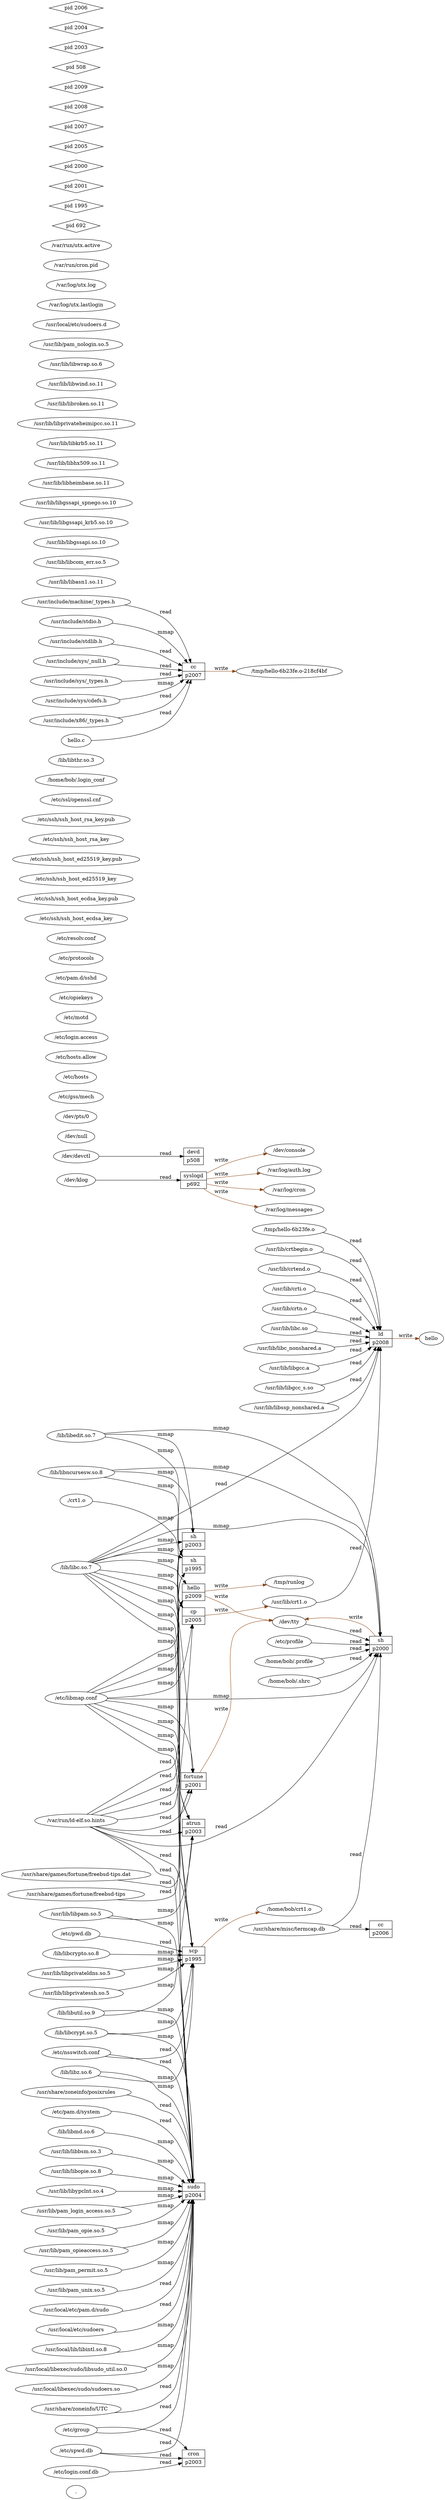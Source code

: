 strict digraph buildinject {
rankdir="LR";
"f_." [label="."];
"f_./crt1.o" [label="./crt1.o"];
"f_/dev/console" [label="/dev/console"];
"f_/dev/devctl" [label="/dev/devctl"];
"f_/dev/klog" [label="/dev/klog"];
"f_/dev/null" [label="/dev/null"];
"f_/dev/pts/0" [label="/dev/pts/0"];
"f_/dev/tty" [label="/dev/tty"];
"f_/etc/group" [label="/etc/group"];
"f_/etc/gss/mech" [label="/etc/gss/mech"];
"f_/etc/hosts" [label="/etc/hosts"];
"f_/etc/hosts.allow" [label="/etc/hosts.allow"];
"f_/etc/libmap.conf" [label="/etc/libmap.conf"];
"f_/etc/login.access" [label="/etc/login.access"];
"f_/etc/login.conf.db" [label="/etc/login.conf.db"];
"f_/etc/motd" [label="/etc/motd"];
"f_/etc/nsswitch.conf" [label="/etc/nsswitch.conf"];
"f_/etc/opiekeys" [label="/etc/opiekeys"];
"f_/etc/pam.d/sshd" [label="/etc/pam.d/sshd"];
"f_/etc/pam.d/system" [label="/etc/pam.d/system"];
"f_/etc/profile" [label="/etc/profile"];
"f_/etc/protocols" [label="/etc/protocols"];
"f_/etc/pwd.db" [label="/etc/pwd.db"];
"f_/etc/resolv.conf" [label="/etc/resolv.conf"];
"f_/etc/spwd.db" [label="/etc/spwd.db"];
"f_/etc/ssh/ssh_host_ecdsa_key" [label="/etc/ssh/ssh_host_ecdsa_key"];
"f_/etc/ssh/ssh_host_ecdsa_key.pub" [label="/etc/ssh/ssh_host_ecdsa_key.pub"];
"f_/etc/ssh/ssh_host_ed25519_key" [label="/etc/ssh/ssh_host_ed25519_key"];
"f_/etc/ssh/ssh_host_ed25519_key.pub" [label="/etc/ssh/ssh_host_ed25519_key.pub"];
"f_/etc/ssh/ssh_host_rsa_key" [label="/etc/ssh/ssh_host_rsa_key"];
"f_/etc/ssh/ssh_host_rsa_key.pub" [label="/etc/ssh/ssh_host_rsa_key.pub"];
"f_/etc/ssl/openssl.cnf" [label="/etc/ssl/openssl.cnf"];
"f_/home/bob/.login_conf" [label="/home/bob/.login_conf"];
"f_/home/bob/.profile" [label="/home/bob/.profile"];
"f_/home/bob/.shrc" [label="/home/bob/.shrc"];
"f_/home/bob/crt1.o" [label="/home/bob/crt1.o"];
"f_/lib/libc.so.7" [label="/lib/libc.so.7"];
"f_/lib/libcrypt.so.5" [label="/lib/libcrypt.so.5"];
"f_/lib/libcrypto.so.8" [label="/lib/libcrypto.so.8"];
"f_/lib/libedit.so.7" [label="/lib/libedit.so.7"];
"f_/lib/libmd.so.6" [label="/lib/libmd.so.6"];
"f_/lib/libncursesw.so.8" [label="/lib/libncursesw.so.8"];
"f_/lib/libthr.so.3" [label="/lib/libthr.so.3"];
"f_/lib/libutil.so.9" [label="/lib/libutil.so.9"];
"f_/lib/libz.so.6" [label="/lib/libz.so.6"];
"f_/tmp/hello-6b23fe.o" [label="/tmp/hello-6b23fe.o"];
"f_/tmp/hello-6b23fe.o-218cf4bf" [label="/tmp/hello-6b23fe.o-218cf4bf"];
"f_/tmp/runlog" [label="/tmp/runlog"];
"f_/usr/include/machine/_types.h" [label="/usr/include/machine/_types.h"];
"f_/usr/include/stdio.h" [label="/usr/include/stdio.h"];
"f_/usr/include/stdlib.h" [label="/usr/include/stdlib.h"];
"f_/usr/include/sys/_null.h" [label="/usr/include/sys/_null.h"];
"f_/usr/include/sys/_types.h" [label="/usr/include/sys/_types.h"];
"f_/usr/include/sys/cdefs.h" [label="/usr/include/sys/cdefs.h"];
"f_/usr/include/x86/_types.h" [label="/usr/include/x86/_types.h"];
"f_/usr/lib/crt1.o" [label="/usr/lib/crt1.o"];
"f_/usr/lib/crtbegin.o" [label="/usr/lib/crtbegin.o"];
"f_/usr/lib/crtend.o" [label="/usr/lib/crtend.o"];
"f_/usr/lib/crti.o" [label="/usr/lib/crti.o"];
"f_/usr/lib/crtn.o" [label="/usr/lib/crtn.o"];
"f_/usr/lib/libasn1.so.11" [label="/usr/lib/libasn1.so.11"];
"f_/usr/lib/libbsm.so.3" [label="/usr/lib/libbsm.so.3"];
"f_/usr/lib/libc.so" [label="/usr/lib/libc.so"];
"f_/usr/lib/libc_nonshared.a" [label="/usr/lib/libc_nonshared.a"];
"f_/usr/lib/libcom_err.so.5" [label="/usr/lib/libcom_err.so.5"];
"f_/usr/lib/libgcc.a" [label="/usr/lib/libgcc.a"];
"f_/usr/lib/libgcc_s.so" [label="/usr/lib/libgcc_s.so"];
"f_/usr/lib/libgssapi.so.10" [label="/usr/lib/libgssapi.so.10"];
"f_/usr/lib/libgssapi_krb5.so.10" [label="/usr/lib/libgssapi_krb5.so.10"];
"f_/usr/lib/libgssapi_spnego.so.10" [label="/usr/lib/libgssapi_spnego.so.10"];
"f_/usr/lib/libheimbase.so.11" [label="/usr/lib/libheimbase.so.11"];
"f_/usr/lib/libhx509.so.11" [label="/usr/lib/libhx509.so.11"];
"f_/usr/lib/libkrb5.so.11" [label="/usr/lib/libkrb5.so.11"];
"f_/usr/lib/libopie.so.8" [label="/usr/lib/libopie.so.8"];
"f_/usr/lib/libpam.so.5" [label="/usr/lib/libpam.so.5"];
"f_/usr/lib/libprivateheimipcc.so.11" [label="/usr/lib/libprivateheimipcc.so.11"];
"f_/usr/lib/libprivateldns.so.5" [label="/usr/lib/libprivateldns.so.5"];
"f_/usr/lib/libprivatessh.so.5" [label="/usr/lib/libprivatessh.so.5"];
"f_/usr/lib/libroken.so.11" [label="/usr/lib/libroken.so.11"];
"f_/usr/lib/libssp_nonshared.a" [label="/usr/lib/libssp_nonshared.a"];
"f_/usr/lib/libwind.so.11" [label="/usr/lib/libwind.so.11"];
"f_/usr/lib/libwrap.so.6" [label="/usr/lib/libwrap.so.6"];
"f_/usr/lib/libypclnt.so.4" [label="/usr/lib/libypclnt.so.4"];
"f_/usr/lib/pam_login_access.so.5" [label="/usr/lib/pam_login_access.so.5"];
"f_/usr/lib/pam_nologin.so.5" [label="/usr/lib/pam_nologin.so.5"];
"f_/usr/lib/pam_opie.so.5" [label="/usr/lib/pam_opie.so.5"];
"f_/usr/lib/pam_opieaccess.so.5" [label="/usr/lib/pam_opieaccess.so.5"];
"f_/usr/lib/pam_permit.so.5" [label="/usr/lib/pam_permit.so.5"];
"f_/usr/lib/pam_unix.so.5" [label="/usr/lib/pam_unix.so.5"];
"f_/usr/local/etc/pam.d/sudo" [label="/usr/local/etc/pam.d/sudo"];
"f_/usr/local/etc/sudoers" [label="/usr/local/etc/sudoers"];
"f_/usr/local/etc/sudoers.d" [label="/usr/local/etc/sudoers.d"];
"f_/usr/local/lib/libintl.so.8" [label="/usr/local/lib/libintl.so.8"];
"f_/usr/local/libexec/sudo/libsudo_util.so.0" [label="/usr/local/libexec/sudo/libsudo_util.so.0"];
"f_/usr/local/libexec/sudo/sudoers.so" [label="/usr/local/libexec/sudo/sudoers.so"];
"f_/usr/share/games/fortune/freebsd-tips" [label="/usr/share/games/fortune/freebsd-tips"];
"f_/usr/share/games/fortune/freebsd-tips.dat" [label="/usr/share/games/fortune/freebsd-tips.dat"];
"f_/usr/share/misc/termcap.db" [label="/usr/share/misc/termcap.db"];
"f_/usr/share/zoneinfo/UTC" [label="/usr/share/zoneinfo/UTC"];
"f_/usr/share/zoneinfo/posixrules" [label="/usr/share/zoneinfo/posixrules"];
"f_/var/log/auth.log" [label="/var/log/auth.log"];
"f_/var/log/cron" [label="/var/log/cron"];
"f_/var/log/messages" [label="/var/log/messages"];
"f_/var/log/utx.lastlogin" [label="/var/log/utx.lastlogin"];
"f_/var/log/utx.log" [label="/var/log/utx.log"];
"f_/var/run/cron.pid" [label="/var/run/cron.pid"];
"f_/var/run/ld-elf.so.hints" [label="/var/run/ld-elf.so.hints"];
"f_/var/run/utx.active" [label="/var/run/utx.active"];
"f_hello" [label="hello"];
"f_hello.c" [label="hello.c"];
    p_692 [label="pid 692", shape="diamond"];
    "p_692_syslogd" [label="{{syslogd | p692}}", shape="record"];
    "p_692_syslogd" -> "f_/dev/console" [label="write", color="saddlebrown"];
    p_692 [label="pid 692", shape="diamond"];
    "p_692_syslogd" [label="{{syslogd | p692}}", shape="record"];
    "p_692_syslogd" -> "f_/var/log/messages" [label="write", color="saddlebrown"];
    p_692 [label="pid 692", shape="diamond"];
    "p_692_syslogd" [label="{{syslogd | p692}}", shape="record"];
    "p_692_syslogd" -> "f_/var/log/auth.log" [label="write", color="saddlebrown"];
    p_692 [label="pid 692", shape="diamond"];
    "p_692_syslogd" [label="{{syslogd | p692}}", shape="record"];
    "p_692_syslogd" -> "f_/var/log/auth.log" [label="write", color="saddlebrown"];
    p_1995 [label="pid 1995", shape="diamond"];
    "p_1995_scp" [label="{{scp | p1995}}", shape="record"];
    "p_1995_scp" -> "f_/home/bob/crt1.o" [label="write", color="saddlebrown"];
    p_692 [label="pid 692", shape="diamond"];
    "p_692_syslogd" [label="{{syslogd | p692}}", shape="record"];
    "p_692_syslogd" -> "f_/var/log/auth.log" [label="write", color="saddlebrown"];
    p_692 [label="pid 692", shape="diamond"];
    "p_692_syslogd" [label="{{syslogd | p692}}", shape="record"];
    "p_692_syslogd" -> "f_/var/log/auth.log" [label="write", color="saddlebrown"];
    p_692 [label="pid 692", shape="diamond"];
    "p_692_syslogd" [label="{{syslogd | p692}}", shape="record"];
    "p_692_syslogd" -> "f_/dev/console" [label="write", color="saddlebrown"];
    p_692 [label="pid 692", shape="diamond"];
    "p_692_syslogd" [label="{{syslogd | p692}}", shape="record"];
    "p_692_syslogd" -> "f_/var/log/messages" [label="write", color="saddlebrown"];
    p_692 [label="pid 692", shape="diamond"];
    "p_692_syslogd" [label="{{syslogd | p692}}", shape="record"];
    "p_692_syslogd" -> "f_/var/log/auth.log" [label="write", color="saddlebrown"];
    p_692 [label="pid 692", shape="diamond"];
    "p_692_syslogd" [label="{{syslogd | p692}}", shape="record"];
    "p_692_syslogd" -> "f_/var/log/auth.log" [label="write", color="saddlebrown"];
    p_2001 [label="pid 2001", shape="diamond"];
    "p_2001_fortune" [label="{{fortune | p2001}}", shape="record"];
    "p_2001_fortune" -> "f_/dev/tty" [label="write", color="saddlebrown"];
    p_2001 [label="pid 2001", shape="diamond"];
    "p_2001_fortune" [label="{{fortune | p2001}}", shape="record"];
    "p_2001_fortune" -> "f_/dev/tty" [label="write", color="saddlebrown"];
    p_2000 [label="pid 2000", shape="diamond"];
    "p_2000_sh" [label="{{sh | p2000}}", shape="record"];
    "p_2000_sh" -> "f_/dev/tty" [label="write", color="saddlebrown"];
    p_692 [label="pid 692", shape="diamond"];
    "p_692_syslogd" [label="{{syslogd | p692}}", shape="record"];
    "p_692_syslogd" -> "f_/var/log/cron" [label="write", color="saddlebrown"];
    p_2000 [label="pid 2000", shape="diamond"];
    "p_2000_sh" [label="{{sh | p2000}}", shape="record"];
    "p_2000_sh" -> "f_/dev/tty" [label="write", color="saddlebrown"];
    p_2000 [label="pid 2000", shape="diamond"];
    "p_2000_sh" [label="{{sh | p2000}}", shape="record"];
    "p_2000_sh" -> "f_/dev/tty" [label="write", color="saddlebrown"];
    p_2000 [label="pid 2000", shape="diamond"];
    "p_2000_sh" [label="{{sh | p2000}}", shape="record"];
    "p_2000_sh" -> "f_/dev/tty" [label="write", color="saddlebrown"];
    p_2000 [label="pid 2000", shape="diamond"];
    "p_2000_sh" [label="{{sh | p2000}}", shape="record"];
    "p_2000_sh" -> "f_/dev/tty" [label="write", color="saddlebrown"];
    p_2000 [label="pid 2000", shape="diamond"];
    "p_2000_sh" [label="{{sh | p2000}}", shape="record"];
    "p_2000_sh" -> "f_/dev/tty" [label="write", color="saddlebrown"];
    p_2000 [label="pid 2000", shape="diamond"];
    "p_2000_sh" [label="{{sh | p2000}}", shape="record"];
    "p_2000_sh" -> "f_/dev/tty" [label="write", color="saddlebrown"];
    p_2000 [label="pid 2000", shape="diamond"];
    "p_2000_sh" [label="{{sh | p2000}}", shape="record"];
    "p_2000_sh" -> "f_/dev/tty" [label="write", color="saddlebrown"];
    p_2000 [label="pid 2000", shape="diamond"];
    "p_2000_sh" [label="{{sh | p2000}}", shape="record"];
    "p_2000_sh" -> "f_/dev/tty" [label="write", color="saddlebrown"];
    p_2000 [label="pid 2000", shape="diamond"];
    "p_2000_sh" [label="{{sh | p2000}}", shape="record"];
    "p_2000_sh" -> "f_/dev/tty" [label="write", color="saddlebrown"];
    p_2000 [label="pid 2000", shape="diamond"];
    "p_2000_sh" [label="{{sh | p2000}}", shape="record"];
    "p_2000_sh" -> "f_/dev/tty" [label="write", color="saddlebrown"];
    p_2000 [label="pid 2000", shape="diamond"];
    "p_2000_sh" [label="{{sh | p2000}}", shape="record"];
    "p_2000_sh" -> "f_/dev/tty" [label="write", color="saddlebrown"];
    p_2000 [label="pid 2000", shape="diamond"];
    "p_2000_sh" [label="{{sh | p2000}}", shape="record"];
    "p_2000_sh" -> "f_/dev/tty" [label="write", color="saddlebrown"];
    p_2000 [label="pid 2000", shape="diamond"];
    "p_2000_sh" [label="{{sh | p2000}}", shape="record"];
    "p_2000_sh" -> "f_/dev/tty" [label="write", color="saddlebrown"];
    p_2000 [label="pid 2000", shape="diamond"];
    "p_2000_sh" [label="{{sh | p2000}}", shape="record"];
    "p_2000_sh" -> "f_/dev/tty" [label="write", color="saddlebrown"];
    p_2000 [label="pid 2000", shape="diamond"];
    "p_2000_sh" [label="{{sh | p2000}}", shape="record"];
    "p_2000_sh" -> "f_/dev/tty" [label="write", color="saddlebrown"];
    p_2000 [label="pid 2000", shape="diamond"];
    "p_2000_sh" [label="{{sh | p2000}}", shape="record"];
    "p_2000_sh" -> "f_/dev/tty" [label="write", color="saddlebrown"];
    p_2000 [label="pid 2000", shape="diamond"];
    "p_2000_sh" [label="{{sh | p2000}}", shape="record"];
    "p_2000_sh" -> "f_/dev/tty" [label="write", color="saddlebrown"];
    p_2000 [label="pid 2000", shape="diamond"];
    "p_2000_sh" [label="{{sh | p2000}}", shape="record"];
    "p_2000_sh" -> "f_/dev/tty" [label="write", color="saddlebrown"];
    p_2000 [label="pid 2000", shape="diamond"];
    "p_2000_sh" [label="{{sh | p2000}}", shape="record"];
    "p_2000_sh" -> "f_/dev/tty" [label="write", color="saddlebrown"];
    p_2000 [label="pid 2000", shape="diamond"];
    "p_2000_sh" [label="{{sh | p2000}}", shape="record"];
    "p_2000_sh" -> "f_/dev/tty" [label="write", color="saddlebrown"];
    p_2000 [label="pid 2000", shape="diamond"];
    "p_2000_sh" [label="{{sh | p2000}}", shape="record"];
    "p_2000_sh" -> "f_/dev/tty" [label="write", color="saddlebrown"];
    p_2000 [label="pid 2000", shape="diamond"];
    "p_2000_sh" [label="{{sh | p2000}}", shape="record"];
    "p_2000_sh" -> "f_/dev/tty" [label="write", color="saddlebrown"];
    p_2000 [label="pid 2000", shape="diamond"];
    "p_2000_sh" [label="{{sh | p2000}}", shape="record"];
    "p_2000_sh" -> "f_/dev/tty" [label="write", color="saddlebrown"];
    p_2000 [label="pid 2000", shape="diamond"];
    "p_2000_sh" [label="{{sh | p2000}}", shape="record"];
    "p_2000_sh" -> "f_/dev/tty" [label="write", color="saddlebrown"];
    p_2000 [label="pid 2000", shape="diamond"];
    "p_2000_sh" [label="{{sh | p2000}}", shape="record"];
    "p_2000_sh" -> "f_/dev/tty" [label="write", color="saddlebrown"];
    p_2000 [label="pid 2000", shape="diamond"];
    "p_2000_sh" [label="{{sh | p2000}}", shape="record"];
    "p_2000_sh" -> "f_/dev/tty" [label="write", color="saddlebrown"];
    p_692 [label="pid 692", shape="diamond"];
    "p_692_syslogd" [label="{{syslogd | p692}}", shape="record"];
    "p_692_syslogd" -> "f_/var/log/auth.log" [label="write", color="saddlebrown"];
    p_2005 [label="pid 2005", shape="diamond"];
    "p_2005_cp" [label="{{cp | p2005}}", shape="record"];
    "p_2005_cp" -> "f_/usr/lib/crt1.o" [label="write", color="saddlebrown"];
    p_2000 [label="pid 2000", shape="diamond"];
    "p_2000_sh" [label="{{sh | p2000}}", shape="record"];
    "p_2000_sh" -> "f_/dev/tty" [label="write", color="saddlebrown"];
    p_2000 [label="pid 2000", shape="diamond"];
    "p_2000_sh" [label="{{sh | p2000}}", shape="record"];
    "p_2000_sh" -> "f_/dev/tty" [label="write", color="saddlebrown"];
    p_2000 [label="pid 2000", shape="diamond"];
    "p_2000_sh" [label="{{sh | p2000}}", shape="record"];
    "p_2000_sh" -> "f_/dev/tty" [label="write", color="saddlebrown"];
    p_2000 [label="pid 2000", shape="diamond"];
    "p_2000_sh" [label="{{sh | p2000}}", shape="record"];
    "p_2000_sh" -> "f_/dev/tty" [label="write", color="saddlebrown"];
    p_2000 [label="pid 2000", shape="diamond"];
    "p_2000_sh" [label="{{sh | p2000}}", shape="record"];
    "p_2000_sh" -> "f_/dev/tty" [label="write", color="saddlebrown"];
    p_2000 [label="pid 2000", shape="diamond"];
    "p_2000_sh" [label="{{sh | p2000}}", shape="record"];
    "p_2000_sh" -> "f_/dev/tty" [label="write", color="saddlebrown"];
    p_2000 [label="pid 2000", shape="diamond"];
    "p_2000_sh" [label="{{sh | p2000}}", shape="record"];
    "p_2000_sh" -> "f_/dev/tty" [label="write", color="saddlebrown"];
    p_2000 [label="pid 2000", shape="diamond"];
    "p_2000_sh" [label="{{sh | p2000}}", shape="record"];
    "p_2000_sh" -> "f_/dev/tty" [label="write", color="saddlebrown"];
    p_2000 [label="pid 2000", shape="diamond"];
    "p_2000_sh" [label="{{sh | p2000}}", shape="record"];
    "p_2000_sh" -> "f_/dev/tty" [label="write", color="saddlebrown"];
    p_2000 [label="pid 2000", shape="diamond"];
    "p_2000_sh" [label="{{sh | p2000}}", shape="record"];
    "p_2000_sh" -> "f_/dev/tty" [label="write", color="saddlebrown"];
    p_2000 [label="pid 2000", shape="diamond"];
    "p_2000_sh" [label="{{sh | p2000}}", shape="record"];
    "p_2000_sh" -> "f_/dev/tty" [label="write", color="saddlebrown"];
    p_2000 [label="pid 2000", shape="diamond"];
    "p_2000_sh" [label="{{sh | p2000}}", shape="record"];
    "p_2000_sh" -> "f_/dev/tty" [label="write", color="saddlebrown"];
    p_2000 [label="pid 2000", shape="diamond"];
    "p_2000_sh" [label="{{sh | p2000}}", shape="record"];
    "p_2000_sh" -> "f_/dev/tty" [label="write", color="saddlebrown"];
    p_2000 [label="pid 2000", shape="diamond"];
    "p_2000_sh" [label="{{sh | p2000}}", shape="record"];
    "p_2000_sh" -> "f_/dev/tty" [label="write", color="saddlebrown"];
    p_2000 [label="pid 2000", shape="diamond"];
    "p_2000_sh" [label="{{sh | p2000}}", shape="record"];
    "p_2000_sh" -> "f_/dev/tty" [label="write", color="saddlebrown"];
    p_2000 [label="pid 2000", shape="diamond"];
    "p_2000_sh" [label="{{sh | p2000}}", shape="record"];
    "p_2000_sh" -> "f_/dev/tty" [label="write", color="saddlebrown"];
    p_2000 [label="pid 2000", shape="diamond"];
    "p_2000_sh" [label="{{sh | p2000}}", shape="record"];
    "p_2000_sh" -> "f_/dev/tty" [label="write", color="saddlebrown"];
    p_2000 [label="pid 2000", shape="diamond"];
    "p_2000_sh" [label="{{sh | p2000}}", shape="record"];
    "p_2000_sh" -> "f_/dev/tty" [label="write", color="saddlebrown"];
    p_2000 [label="pid 2000", shape="diamond"];
    "p_2000_sh" [label="{{sh | p2000}}", shape="record"];
    "p_2000_sh" -> "f_/dev/tty" [label="write", color="saddlebrown"];
    p_2000 [label="pid 2000", shape="diamond"];
    "p_2000_sh" [label="{{sh | p2000}}", shape="record"];
    "p_2000_sh" -> "f_/dev/tty" [label="write", color="saddlebrown"];
    p_2000 [label="pid 2000", shape="diamond"];
    "p_2000_sh" [label="{{sh | p2000}}", shape="record"];
    "p_2000_sh" -> "f_/dev/tty" [label="write", color="saddlebrown"];
    p_2007 [label="pid 2007", shape="diamond"];
    "p_2007_cc" [label="{{cc | p2007}}", shape="record"];
    "p_2007_cc" -> "f_/tmp/hello-6b23fe.o-218cf4bf" [label="write", color="saddlebrown"];
    p_2007 [label="pid 2007", shape="diamond"];
    "p_2007_cc" [label="{{cc | p2007}}", shape="record"];
    "p_2007_cc" -> "f_/tmp/hello-6b23fe.o-218cf4bf" [label="write", color="saddlebrown"];
    p_2007 [label="pid 2007", shape="diamond"];
    "p_2007_cc" [label="{{cc | p2007}}", shape="record"];
    "p_2007_cc" -> "f_/tmp/hello-6b23fe.o-218cf4bf" [label="write", color="saddlebrown"];
    p_2008 [label="pid 2008", shape="diamond"];
    "p_2008_ld" [label="{{ld | p2008}}", shape="record"];
    "p_2008_ld" -> "f_hello" [label="write", color="saddlebrown"];
    p_2008 [label="pid 2008", shape="diamond"];
    "p_2008_ld" [label="{{ld | p2008}}", shape="record"];
    "p_2008_ld" -> "f_hello" [label="write", color="saddlebrown"];
    p_2008 [label="pid 2008", shape="diamond"];
    "p_2008_ld" [label="{{ld | p2008}}", shape="record"];
    "p_2008_ld" -> "f_hello" [label="write", color="saddlebrown"];
    p_2008 [label="pid 2008", shape="diamond"];
    "p_2008_ld" [label="{{ld | p2008}}", shape="record"];
    "p_2008_ld" -> "f_hello" [label="write", color="saddlebrown"];
    p_2008 [label="pid 2008", shape="diamond"];
    "p_2008_ld" [label="{{ld | p2008}}", shape="record"];
    "p_2008_ld" -> "f_hello" [label="write", color="saddlebrown"];
    p_2008 [label="pid 2008", shape="diamond"];
    "p_2008_ld" [label="{{ld | p2008}}", shape="record"];
    "p_2008_ld" -> "f_hello" [label="write", color="saddlebrown"];
    p_2008 [label="pid 2008", shape="diamond"];
    "p_2008_ld" [label="{{ld | p2008}}", shape="record"];
    "p_2008_ld" -> "f_hello" [label="write", color="saddlebrown"];
    p_2008 [label="pid 2008", shape="diamond"];
    "p_2008_ld" [label="{{ld | p2008}}", shape="record"];
    "p_2008_ld" -> "f_hello" [label="write", color="saddlebrown"];
    p_2008 [label="pid 2008", shape="diamond"];
    "p_2008_ld" [label="{{ld | p2008}}", shape="record"];
    "p_2008_ld" -> "f_hello" [label="write", color="saddlebrown"];
    p_2008 [label="pid 2008", shape="diamond"];
    "p_2008_ld" [label="{{ld | p2008}}", shape="record"];
    "p_2008_ld" -> "f_hello" [label="write", color="saddlebrown"];
    p_2008 [label="pid 2008", shape="diamond"];
    "p_2008_ld" [label="{{ld | p2008}}", shape="record"];
    "p_2008_ld" -> "f_hello" [label="write", color="saddlebrown"];
    p_2008 [label="pid 2008", shape="diamond"];
    "p_2008_ld" [label="{{ld | p2008}}", shape="record"];
    "p_2008_ld" -> "f_hello" [label="write", color="saddlebrown"];
    p_2008 [label="pid 2008", shape="diamond"];
    "p_2008_ld" [label="{{ld | p2008}}", shape="record"];
    "p_2008_ld" -> "f_hello" [label="write", color="saddlebrown"];
    p_2008 [label="pid 2008", shape="diamond"];
    "p_2008_ld" [label="{{ld | p2008}}", shape="record"];
    "p_2008_ld" -> "f_hello" [label="write", color="saddlebrown"];
    p_2008 [label="pid 2008", shape="diamond"];
    "p_2008_ld" [label="{{ld | p2008}}", shape="record"];
    "p_2008_ld" -> "f_hello" [label="write", color="saddlebrown"];
    p_2008 [label="pid 2008", shape="diamond"];
    "p_2008_ld" [label="{{ld | p2008}}", shape="record"];
    "p_2008_ld" -> "f_hello" [label="write", color="saddlebrown"];
    p_2008 [label="pid 2008", shape="diamond"];
    "p_2008_ld" [label="{{ld | p2008}}", shape="record"];
    "p_2008_ld" -> "f_hello" [label="write", color="saddlebrown"];
    p_2008 [label="pid 2008", shape="diamond"];
    "p_2008_ld" [label="{{ld | p2008}}", shape="record"];
    "p_2008_ld" -> "f_hello" [label="write", color="saddlebrown"];
    p_2008 [label="pid 2008", shape="diamond"];
    "p_2008_ld" [label="{{ld | p2008}}", shape="record"];
    "p_2008_ld" -> "f_hello" [label="write", color="saddlebrown"];
    p_2008 [label="pid 2008", shape="diamond"];
    "p_2008_ld" [label="{{ld | p2008}}", shape="record"];
    "p_2008_ld" -> "f_hello" [label="write", color="saddlebrown"];
    p_2008 [label="pid 2008", shape="diamond"];
    "p_2008_ld" [label="{{ld | p2008}}", shape="record"];
    "p_2008_ld" -> "f_hello" [label="write", color="saddlebrown"];
    p_2008 [label="pid 2008", shape="diamond"];
    "p_2008_ld" [label="{{ld | p2008}}", shape="record"];
    "p_2008_ld" -> "f_hello" [label="write", color="saddlebrown"];
    p_2008 [label="pid 2008", shape="diamond"];
    "p_2008_ld" [label="{{ld | p2008}}", shape="record"];
    "p_2008_ld" -> "f_hello" [label="write", color="saddlebrown"];
    p_2008 [label="pid 2008", shape="diamond"];
    "p_2008_ld" [label="{{ld | p2008}}", shape="record"];
    "p_2008_ld" -> "f_hello" [label="write", color="saddlebrown"];
    p_2008 [label="pid 2008", shape="diamond"];
    "p_2008_ld" [label="{{ld | p2008}}", shape="record"];
    "p_2008_ld" -> "f_hello" [label="write", color="saddlebrown"];
    p_2008 [label="pid 2008", shape="diamond"];
    "p_2008_ld" [label="{{ld | p2008}}", shape="record"];
    "p_2008_ld" -> "f_hello" [label="write", color="saddlebrown"];
    p_2008 [label="pid 2008", shape="diamond"];
    "p_2008_ld" [label="{{ld | p2008}}", shape="record"];
    "p_2008_ld" -> "f_hello" [label="write", color="saddlebrown"];
    p_2008 [label="pid 2008", shape="diamond"];
    "p_2008_ld" [label="{{ld | p2008}}", shape="record"];
    "p_2008_ld" -> "f_hello" [label="write", color="saddlebrown"];
    p_2008 [label="pid 2008", shape="diamond"];
    "p_2008_ld" [label="{{ld | p2008}}", shape="record"];
    "p_2008_ld" -> "f_hello" [label="write", color="saddlebrown"];
    p_2008 [label="pid 2008", shape="diamond"];
    "p_2008_ld" [label="{{ld | p2008}}", shape="record"];
    "p_2008_ld" -> "f_hello" [label="write", color="saddlebrown"];
    p_2008 [label="pid 2008", shape="diamond"];
    "p_2008_ld" [label="{{ld | p2008}}", shape="record"];
    "p_2008_ld" -> "f_hello" [label="write", color="saddlebrown"];
    p_2008 [label="pid 2008", shape="diamond"];
    "p_2008_ld" [label="{{ld | p2008}}", shape="record"];
    "p_2008_ld" -> "f_hello" [label="write", color="saddlebrown"];
    p_2008 [label="pid 2008", shape="diamond"];
    "p_2008_ld" [label="{{ld | p2008}}", shape="record"];
    "p_2008_ld" -> "f_hello" [label="write", color="saddlebrown"];
    p_2008 [label="pid 2008", shape="diamond"];
    "p_2008_ld" [label="{{ld | p2008}}", shape="record"];
    "p_2008_ld" -> "f_hello" [label="write", color="saddlebrown"];
    p_2008 [label="pid 2008", shape="diamond"];
    "p_2008_ld" [label="{{ld | p2008}}", shape="record"];
    "p_2008_ld" -> "f_hello" [label="write", color="saddlebrown"];
    p_2008 [label="pid 2008", shape="diamond"];
    "p_2008_ld" [label="{{ld | p2008}}", shape="record"];
    "p_2008_ld" -> "f_hello" [label="write", color="saddlebrown"];
    p_2008 [label="pid 2008", shape="diamond"];
    "p_2008_ld" [label="{{ld | p2008}}", shape="record"];
    "p_2008_ld" -> "f_hello" [label="write", color="saddlebrown"];
    p_2008 [label="pid 2008", shape="diamond"];
    "p_2008_ld" [label="{{ld | p2008}}", shape="record"];
    "p_2008_ld" -> "f_hello" [label="write", color="saddlebrown"];
    p_2008 [label="pid 2008", shape="diamond"];
    "p_2008_ld" [label="{{ld | p2008}}", shape="record"];
    "p_2008_ld" -> "f_hello" [label="write", color="saddlebrown"];
    p_2008 [label="pid 2008", shape="diamond"];
    "p_2008_ld" [label="{{ld | p2008}}", shape="record"];
    "p_2008_ld" -> "f_hello" [label="write", color="saddlebrown"];
    p_2008 [label="pid 2008", shape="diamond"];
    "p_2008_ld" [label="{{ld | p2008}}", shape="record"];
    "p_2008_ld" -> "f_hello" [label="write", color="saddlebrown"];
    p_2008 [label="pid 2008", shape="diamond"];
    "p_2008_ld" [label="{{ld | p2008}}", shape="record"];
    "p_2008_ld" -> "f_hello" [label="write", color="saddlebrown"];
    p_2008 [label="pid 2008", shape="diamond"];
    "p_2008_ld" [label="{{ld | p2008}}", shape="record"];
    "p_2008_ld" -> "f_hello" [label="write", color="saddlebrown"];
    p_2008 [label="pid 2008", shape="diamond"];
    "p_2008_ld" [label="{{ld | p2008}}", shape="record"];
    "p_2008_ld" -> "f_hello" [label="write", color="saddlebrown"];
    p_2008 [label="pid 2008", shape="diamond"];
    "p_2008_ld" [label="{{ld | p2008}}", shape="record"];
    "p_2008_ld" -> "f_hello" [label="write", color="saddlebrown"];
    p_2008 [label="pid 2008", shape="diamond"];
    "p_2008_ld" [label="{{ld | p2008}}", shape="record"];
    "p_2008_ld" -> "f_hello" [label="write", color="saddlebrown"];
    p_2008 [label="pid 2008", shape="diamond"];
    "p_2008_ld" [label="{{ld | p2008}}", shape="record"];
    "p_2008_ld" -> "f_hello" [label="write", color="saddlebrown"];
    p_2000 [label="pid 2000", shape="diamond"];
    "p_2000_sh" [label="{{sh | p2000}}", shape="record"];
    "p_2000_sh" -> "f_/dev/tty" [label="write", color="saddlebrown"];
    p_2000 [label="pid 2000", shape="diamond"];
    "p_2000_sh" [label="{{sh | p2000}}", shape="record"];
    "p_2000_sh" -> "f_/dev/tty" [label="write", color="saddlebrown"];
    p_2000 [label="pid 2000", shape="diamond"];
    "p_2000_sh" [label="{{sh | p2000}}", shape="record"];
    "p_2000_sh" -> "f_/dev/tty" [label="write", color="saddlebrown"];
    p_2000 [label="pid 2000", shape="diamond"];
    "p_2000_sh" [label="{{sh | p2000}}", shape="record"];
    "p_2000_sh" -> "f_/dev/tty" [label="write", color="saddlebrown"];
    p_2000 [label="pid 2000", shape="diamond"];
    "p_2000_sh" [label="{{sh | p2000}}", shape="record"];
    "p_2000_sh" -> "f_/dev/tty" [label="write", color="saddlebrown"];
    p_2000 [label="pid 2000", shape="diamond"];
    "p_2000_sh" [label="{{sh | p2000}}", shape="record"];
    "p_2000_sh" -> "f_/dev/tty" [label="write", color="saddlebrown"];
    p_2000 [label="pid 2000", shape="diamond"];
    "p_2000_sh" [label="{{sh | p2000}}", shape="record"];
    "p_2000_sh" -> "f_/dev/tty" [label="write", color="saddlebrown"];
    p_2000 [label="pid 2000", shape="diamond"];
    "p_2000_sh" [label="{{sh | p2000}}", shape="record"];
    "p_2000_sh" -> "f_/dev/tty" [label="write", color="saddlebrown"];
    p_2000 [label="pid 2000", shape="diamond"];
    "p_2000_sh" [label="{{sh | p2000}}", shape="record"];
    "p_2000_sh" -> "f_/dev/tty" [label="write", color="saddlebrown"];
    p_2009 [label="pid 2009", shape="diamond"];
    "p_2009_hello" [label="{{hello | p2009}}", shape="record"];
    "p_2009_hello" -> "f_/dev/tty" [label="write", color="saddlebrown"];
    p_2009 [label="pid 2009", shape="diamond"];
    "p_2009_hello" [label="{{hello | p2009}}", shape="record"];
    "p_2009_hello" -> "f_/tmp/runlog" [label="write", color="saddlebrown"];
    p_2000 [label="pid 2000", shape="diamond"];
    "p_2000_sh" [label="{{sh | p2000}}", shape="record"];
    "p_2000_sh" -> "f_/dev/tty" [label="write", color="saddlebrown"];
    p_692 [label="pid 692", shape="diamond"];
    "p_692_syslogd" [label="{{syslogd | p692}}", shape="record"];
    "f_/dev/klog" -> "p_692_syslogd" [label="read", color="black"];
    p_692 [label="pid 692", shape="diamond"];
    "p_692_syslogd" [label="{{syslogd | p692}}", shape="record"];
    "f_/dev/klog" -> "p_692_syslogd" [label="read", color="black"];
    p_1995 [label="pid 1995", shape="diamond"];
    "p_1995_sh" [label="{{sh | p1995}}", shape="record"];
    "f_/var/run/ld-elf.so.hints" -> "p_1995_sh" [label="read", color="black"];
    p_1995 [label="pid 1995", shape="diamond"];
    "p_1995_sh" [label="{{sh | p1995}}", shape="record"];
    "f_/var/run/ld-elf.so.hints" -> "p_1995_sh" [label="read", color="black"];
    p_1995 [label="pid 1995", shape="diamond"];
    "p_1995_scp" [label="{{scp | p1995}}", shape="record"];
    "f_/var/run/ld-elf.so.hints" -> "p_1995_scp" [label="read", color="black"];
    p_1995 [label="pid 1995", shape="diamond"];
    "p_1995_scp" [label="{{scp | p1995}}", shape="record"];
    "f_/var/run/ld-elf.so.hints" -> "p_1995_scp" [label="read", color="black"];
    p_1995 [label="pid 1995", shape="diamond"];
    "p_1995_scp" [label="{{scp | p1995}}", shape="record"];
    "f_/etc/nsswitch.conf" -> "p_1995_scp" [label="read", color="black"];
    p_1995 [label="pid 1995", shape="diamond"];
    "p_1995_scp" [label="{{scp | p1995}}", shape="record"];
    "f_/etc/nsswitch.conf" -> "p_1995_scp" [label="read", color="black"];
    p_1995 [label="pid 1995", shape="diamond"];
    "p_1995_scp" [label="{{scp | p1995}}", shape="record"];
    "f_/etc/pwd.db" -> "p_1995_scp" [label="read", color="black"];
    p_1995 [label="pid 1995", shape="diamond"];
    "p_1995_scp" [label="{{scp | p1995}}", shape="record"];
    "f_/etc/pwd.db" -> "p_1995_scp" [label="read", color="black"];
    p_1995 [label="pid 1995", shape="diamond"];
    "p_1995_scp" [label="{{scp | p1995}}", shape="record"];
    "f_/etc/pwd.db" -> "p_1995_scp" [label="read", color="black"];
    p_1995 [label="pid 1995", shape="diamond"];
    "p_1995_scp" [label="{{scp | p1995}}", shape="record"];
    "f_/etc/pwd.db" -> "p_1995_scp" [label="read", color="black"];
    p_1995 [label="pid 1995", shape="diamond"];
    "p_1995_scp" [label="{{scp | p1995}}", shape="record"];
    "f_/etc/pwd.db" -> "p_1995_scp" [label="read", color="black"];
    p_1995 [label="pid 1995", shape="diamond"];
    "p_1995_scp" [label="{{scp | p1995}}", shape="record"];
    "f_/etc/pwd.db" -> "p_1995_scp" [label="read", color="black"];
    p_1995 [label="pid 1995", shape="diamond"];
    "p_1995_scp" [label="{{scp | p1995}}", shape="record"];
    "f_/etc/pwd.db" -> "p_1995_scp" [label="read", color="black"];
    p_1995 [label="pid 1995", shape="diamond"];
    "p_1995_scp" [label="{{scp | p1995}}", shape="record"];
    "f_/etc/pwd.db" -> "p_1995_scp" [label="read", color="black"];
    p_1995 [label="pid 1995", shape="diamond"];
    "p_1995_scp" [label="{{scp | p1995}}", shape="record"];
    "f_/etc/pwd.db" -> "p_1995_scp" [label="read", color="black"];
    p_692 [label="pid 692", shape="diamond"];
    "p_692_syslogd" [label="{{syslogd | p692}}", shape="record"];
    "f_/dev/klog" -> "p_692_syslogd" [label="read", color="black"];
    p_692 [label="pid 692", shape="diamond"];
    "p_692_syslogd" [label="{{syslogd | p692}}", shape="record"];
    "f_/dev/klog" -> "p_692_syslogd" [label="read", color="black"];
    p_508 [label="pid 508", shape="diamond"];
    "p_508_devd" [label="{{devd | p508}}", shape="record"];
    "f_/dev/devctl" -> "p_508_devd" [label="read", color="black"];
    p_2000 [label="pid 2000", shape="diamond"];
    "p_2000_sh" [label="{{sh | p2000}}", shape="record"];
    "f_/var/run/ld-elf.so.hints" -> "p_2000_sh" [label="read", color="black"];
    p_2000 [label="pid 2000", shape="diamond"];
    "p_2000_sh" [label="{{sh | p2000}}", shape="record"];
    "f_/var/run/ld-elf.so.hints" -> "p_2000_sh" [label="read", color="black"];
    p_2000 [label="pid 2000", shape="diamond"];
    "p_2000_sh" [label="{{sh | p2000}}", shape="record"];
    "f_/usr/share/misc/termcap.db" -> "p_2000_sh" [label="read", color="black"];
    p_2000 [label="pid 2000", shape="diamond"];
    "p_2000_sh" [label="{{sh | p2000}}", shape="record"];
    "f_/usr/share/misc/termcap.db" -> "p_2000_sh" [label="read", color="black"];
    p_2000 [label="pid 2000", shape="diamond"];
    "p_2000_sh" [label="{{sh | p2000}}", shape="record"];
    "f_/usr/share/misc/termcap.db" -> "p_2000_sh" [label="read", color="black"];
    p_2000 [label="pid 2000", shape="diamond"];
    "p_2000_sh" [label="{{sh | p2000}}", shape="record"];
    "f_/usr/share/misc/termcap.db" -> "p_2000_sh" [label="read", color="black"];
    p_2000 [label="pid 2000", shape="diamond"];
    "p_2000_sh" [label="{{sh | p2000}}", shape="record"];
    "f_/etc/profile" -> "p_2000_sh" [label="read", color="black"];
    p_2000 [label="pid 2000", shape="diamond"];
    "p_2000_sh" [label="{{sh | p2000}}", shape="record"];
    "f_/etc/profile" -> "p_2000_sh" [label="read", color="black"];
    p_2000 [label="pid 2000", shape="diamond"];
    "p_2000_sh" [label="{{sh | p2000}}", shape="record"];
    "f_/home/bob/.profile" -> "p_2000_sh" [label="read", color="black"];
    p_2001 [label="pid 2001", shape="diamond"];
    "p_2001_fortune" [label="{{fortune | p2001}}", shape="record"];
    "f_/var/run/ld-elf.so.hints" -> "p_2001_fortune" [label="read", color="black"];
    p_2001 [label="pid 2001", shape="diamond"];
    "p_2001_fortune" [label="{{fortune | p2001}}", shape="record"];
    "f_/var/run/ld-elf.so.hints" -> "p_2001_fortune" [label="read", color="black"];
    p_2001 [label="pid 2001", shape="diamond"];
    "p_2001_fortune" [label="{{fortune | p2001}}", shape="record"];
    "f_/usr/share/games/fortune/freebsd-tips.dat" -> "p_2001_fortune" [label="read", color="black"];
    p_2001 [label="pid 2001", shape="diamond"];
    "p_2001_fortune" [label="{{fortune | p2001}}", shape="record"];
    "f_/usr/share/games/fortune/freebsd-tips.dat" -> "p_2001_fortune" [label="read", color="black"];
    p_2001 [label="pid 2001", shape="diamond"];
    "p_2001_fortune" [label="{{fortune | p2001}}", shape="record"];
    "f_/usr/share/games/fortune/freebsd-tips" -> "p_2001_fortune" [label="read", color="black"];
    p_2000 [label="pid 2000", shape="diamond"];
    "p_2000_sh" [label="{{sh | p2000}}", shape="record"];
    "f_/home/bob/.profile" -> "p_2000_sh" [label="read", color="black"];
    p_2000 [label="pid 2000", shape="diamond"];
    "p_2000_sh" [label="{{sh | p2000}}", shape="record"];
    "f_/home/bob/.shrc" -> "p_2000_sh" [label="read", color="black"];
    p_2000 [label="pid 2000", shape="diamond"];
    "p_2000_sh" [label="{{sh | p2000}}", shape="record"];
    "f_/home/bob/.shrc" -> "p_2000_sh" [label="read", color="black"];
    p_2000 [label="pid 2000", shape="diamond"];
    "p_2000_sh" [label="{{sh | p2000}}", shape="record"];
    "f_/dev/tty" -> "p_2000_sh" [label="read", color="black"];
    p_2003 [label="pid 2003", shape="diamond"];
    "p_2003_cron" [label="{{cron | p2003}}", shape="record"];
    "f_/etc/spwd.db" -> "p_2003_cron" [label="read", color="black"];
    p_2003 [label="pid 2003", shape="diamond"];
    "p_2003_cron" [label="{{cron | p2003}}", shape="record"];
    "f_/etc/spwd.db" -> "p_2003_cron" [label="read", color="black"];
    p_2003 [label="pid 2003", shape="diamond"];
    "p_2003_cron" [label="{{cron | p2003}}", shape="record"];
    "f_/etc/spwd.db" -> "p_2003_cron" [label="read", color="black"];
    p_2003 [label="pid 2003", shape="diamond"];
    "p_2003_cron" [label="{{cron | p2003}}", shape="record"];
    "f_/etc/login.conf.db" -> "p_2003_cron" [label="read", color="black"];
    p_2003 [label="pid 2003", shape="diamond"];
    "p_2003_cron" [label="{{cron | p2003}}", shape="record"];
    "f_/etc/login.conf.db" -> "p_2003_cron" [label="read", color="black"];
    p_2003 [label="pid 2003", shape="diamond"];
    "p_2003_cron" [label="{{cron | p2003}}", shape="record"];
    "f_/etc/group" -> "p_2003_cron" [label="read", color="black"];
    p_2003 [label="pid 2003", shape="diamond"];
    "p_2003_cron" [label="{{cron | p2003}}", shape="record"];
    "f_/etc/group" -> "p_2003_cron" [label="read", color="black"];
    p_2003 [label="pid 2003", shape="diamond"];
    "p_2003_cron" [label="{{cron | p2003}}", shape="record"];
    "f_/etc/login.conf.db" -> "p_2003_cron" [label="read", color="black"];
    p_2003 [label="pid 2003", shape="diamond"];
    "p_2003_cron" [label="{{cron | p2003}}", shape="record"];
    "f_/etc/login.conf.db" -> "p_2003_cron" [label="read", color="black"];
    p_2003 [label="pid 2003", shape="diamond"];
    "p_2003_sh" [label="{{sh | p2003}}", shape="record"];
    "f_/var/run/ld-elf.so.hints" -> "p_2003_sh" [label="read", color="black"];
    p_2003 [label="pid 2003", shape="diamond"];
    "p_2003_sh" [label="{{sh | p2003}}", shape="record"];
    "f_/var/run/ld-elf.so.hints" -> "p_2003_sh" [label="read", color="black"];
    p_2003 [label="pid 2003", shape="diamond"];
    "p_2003_atrun" [label="{{atrun | p2003}}", shape="record"];
    "f_/var/run/ld-elf.so.hints" -> "p_2003_atrun" [label="read", color="black"];
    p_2003 [label="pid 2003", shape="diamond"];
    "p_2003_atrun" [label="{{atrun | p2003}}", shape="record"];
    "f_/var/run/ld-elf.so.hints" -> "p_2003_atrun" [label="read", color="black"];
    p_2000 [label="pid 2000", shape="diamond"];
    "p_2000_sh" [label="{{sh | p2000}}", shape="record"];
    "f_/dev/tty" -> "p_2000_sh" [label="read", color="black"];
    p_2000 [label="pid 2000", shape="diamond"];
    "p_2000_sh" [label="{{sh | p2000}}", shape="record"];
    "f_/dev/tty" -> "p_2000_sh" [label="read", color="black"];
    p_2000 [label="pid 2000", shape="diamond"];
    "p_2000_sh" [label="{{sh | p2000}}", shape="record"];
    "f_/dev/tty" -> "p_2000_sh" [label="read", color="black"];
    p_2000 [label="pid 2000", shape="diamond"];
    "p_2000_sh" [label="{{sh | p2000}}", shape="record"];
    "f_/dev/tty" -> "p_2000_sh" [label="read", color="black"];
    p_2000 [label="pid 2000", shape="diamond"];
    "p_2000_sh" [label="{{sh | p2000}}", shape="record"];
    "f_/dev/tty" -> "p_2000_sh" [label="read", color="black"];
    p_2000 [label="pid 2000", shape="diamond"];
    "p_2000_sh" [label="{{sh | p2000}}", shape="record"];
    "f_/dev/tty" -> "p_2000_sh" [label="read", color="black"];
    p_2000 [label="pid 2000", shape="diamond"];
    "p_2000_sh" [label="{{sh | p2000}}", shape="record"];
    "f_/dev/tty" -> "p_2000_sh" [label="read", color="black"];
    p_2000 [label="pid 2000", shape="diamond"];
    "p_2000_sh" [label="{{sh | p2000}}", shape="record"];
    "f_/dev/tty" -> "p_2000_sh" [label="read", color="black"];
    p_2000 [label="pid 2000", shape="diamond"];
    "p_2000_sh" [label="{{sh | p2000}}", shape="record"];
    "f_/dev/tty" -> "p_2000_sh" [label="read", color="black"];
    p_2000 [label="pid 2000", shape="diamond"];
    "p_2000_sh" [label="{{sh | p2000}}", shape="record"];
    "f_/dev/tty" -> "p_2000_sh" [label="read", color="black"];
    p_2000 [label="pid 2000", shape="diamond"];
    "p_2000_sh" [label="{{sh | p2000}}", shape="record"];
    "f_/dev/tty" -> "p_2000_sh" [label="read", color="black"];
    p_2000 [label="pid 2000", shape="diamond"];
    "p_2000_sh" [label="{{sh | p2000}}", shape="record"];
    "f_/dev/tty" -> "p_2000_sh" [label="read", color="black"];
    p_2000 [label="pid 2000", shape="diamond"];
    "p_2000_sh" [label="{{sh | p2000}}", shape="record"];
    "f_/dev/tty" -> "p_2000_sh" [label="read", color="black"];
    p_2000 [label="pid 2000", shape="diamond"];
    "p_2000_sh" [label="{{sh | p2000}}", shape="record"];
    "f_/dev/tty" -> "p_2000_sh" [label="read", color="black"];
    p_2000 [label="pid 2000", shape="diamond"];
    "p_2000_sh" [label="{{sh | p2000}}", shape="record"];
    "f_/dev/tty" -> "p_2000_sh" [label="read", color="black"];
    p_2000 [label="pid 2000", shape="diamond"];
    "p_2000_sh" [label="{{sh | p2000}}", shape="record"];
    "f_/dev/tty" -> "p_2000_sh" [label="read", color="black"];
    p_2000 [label="pid 2000", shape="diamond"];
    "p_2000_sh" [label="{{sh | p2000}}", shape="record"];
    "f_/dev/tty" -> "p_2000_sh" [label="read", color="black"];
    p_2000 [label="pid 2000", shape="diamond"];
    "p_2000_sh" [label="{{sh | p2000}}", shape="record"];
    "f_/dev/tty" -> "p_2000_sh" [label="read", color="black"];
    p_2000 [label="pid 2000", shape="diamond"];
    "p_2000_sh" [label="{{sh | p2000}}", shape="record"];
    "f_/dev/tty" -> "p_2000_sh" [label="read", color="black"];
    p_2000 [label="pid 2000", shape="diamond"];
    "p_2000_sh" [label="{{sh | p2000}}", shape="record"];
    "f_/dev/tty" -> "p_2000_sh" [label="read", color="black"];
    p_2000 [label="pid 2000", shape="diamond"];
    "p_2000_sh" [label="{{sh | p2000}}", shape="record"];
    "f_/dev/tty" -> "p_2000_sh" [label="read", color="black"];
    p_2000 [label="pid 2000", shape="diamond"];
    "p_2000_sh" [label="{{sh | p2000}}", shape="record"];
    "f_/dev/tty" -> "p_2000_sh" [label="read", color="black"];
    p_2000 [label="pid 2000", shape="diamond"];
    "p_2000_sh" [label="{{sh | p2000}}", shape="record"];
    "f_/dev/tty" -> "p_2000_sh" [label="read", color="black"];
    p_2000 [label="pid 2000", shape="diamond"];
    "p_2000_sh" [label="{{sh | p2000}}", shape="record"];
    "f_/dev/tty" -> "p_2000_sh" [label="read", color="black"];
    p_2000 [label="pid 2000", shape="diamond"];
    "p_2000_sh" [label="{{sh | p2000}}", shape="record"];
    "f_/dev/tty" -> "p_2000_sh" [label="read", color="black"];
    p_2004 [label="pid 2004", shape="diamond"];
    "p_2004_sudo" [label="{{sudo | p2004}}", shape="record"];
    "f_/var/run/ld-elf.so.hints" -> "p_2004_sudo" [label="read", color="black"];
    p_2004 [label="pid 2004", shape="diamond"];
    "p_2004_sudo" [label="{{sudo | p2004}}", shape="record"];
    "f_/var/run/ld-elf.so.hints" -> "p_2004_sudo" [label="read", color="black"];
    p_2004 [label="pid 2004", shape="diamond"];
    "p_2004_sudo" [label="{{sudo | p2004}}", shape="record"];
    "f_/usr/share/zoneinfo/UTC" -> "p_2004_sudo" [label="read", color="black"];
    p_2004 [label="pid 2004", shape="diamond"];
    "p_2004_sudo" [label="{{sudo | p2004}}", shape="record"];
    "f_/usr/share/zoneinfo/posixrules" -> "p_2004_sudo" [label="read", color="black"];
    p_2004 [label="pid 2004", shape="diamond"];
    "p_2004_sudo" [label="{{sudo | p2004}}", shape="record"];
    "f_/etc/nsswitch.conf" -> "p_2004_sudo" [label="read", color="black"];
    p_2004 [label="pid 2004", shape="diamond"];
    "p_2004_sudo" [label="{{sudo | p2004}}", shape="record"];
    "f_/etc/nsswitch.conf" -> "p_2004_sudo" [label="read", color="black"];
    p_2004 [label="pid 2004", shape="diamond"];
    "p_2004_sudo" [label="{{sudo | p2004}}", shape="record"];
    "f_/etc/spwd.db" -> "p_2004_sudo" [label="read", color="black"];
    p_2004 [label="pid 2004", shape="diamond"];
    "p_2004_sudo" [label="{{sudo | p2004}}", shape="record"];
    "f_/etc/spwd.db" -> "p_2004_sudo" [label="read", color="black"];
    p_2004 [label="pid 2004", shape="diamond"];
    "p_2004_sudo" [label="{{sudo | p2004}}", shape="record"];
    "f_/etc/spwd.db" -> "p_2004_sudo" [label="read", color="black"];
    p_2004 [label="pid 2004", shape="diamond"];
    "p_2004_sudo" [label="{{sudo | p2004}}", shape="record"];
    "f_/etc/spwd.db" -> "p_2004_sudo" [label="read", color="black"];
    p_2004 [label="pid 2004", shape="diamond"];
    "p_2004_sudo" [label="{{sudo | p2004}}", shape="record"];
    "f_/etc/spwd.db" -> "p_2004_sudo" [label="read", color="black"];
    p_2004 [label="pid 2004", shape="diamond"];
    "p_2004_sudo" [label="{{sudo | p2004}}", shape="record"];
    "f_/etc/spwd.db" -> "p_2004_sudo" [label="read", color="black"];
    p_2004 [label="pid 2004", shape="diamond"];
    "p_2004_sudo" [label="{{sudo | p2004}}", shape="record"];
    "f_/etc/spwd.db" -> "p_2004_sudo" [label="read", color="black"];
    p_2004 [label="pid 2004", shape="diamond"];
    "p_2004_sudo" [label="{{sudo | p2004}}", shape="record"];
    "f_/etc/spwd.db" -> "p_2004_sudo" [label="read", color="black"];
    p_2004 [label="pid 2004", shape="diamond"];
    "p_2004_sudo" [label="{{sudo | p2004}}", shape="record"];
    "f_/etc/spwd.db" -> "p_2004_sudo" [label="read", color="black"];
    p_2004 [label="pid 2004", shape="diamond"];
    "p_2004_sudo" [label="{{sudo | p2004}}", shape="record"];
    "f_/etc/spwd.db" -> "p_2004_sudo" [label="read", color="black"];
    p_2004 [label="pid 2004", shape="diamond"];
    "p_2004_sudo" [label="{{sudo | p2004}}", shape="record"];
    "f_/etc/spwd.db" -> "p_2004_sudo" [label="read", color="black"];
    p_2004 [label="pid 2004", shape="diamond"];
    "p_2004_sudo" [label="{{sudo | p2004}}", shape="record"];
    "f_/etc/spwd.db" -> "p_2004_sudo" [label="read", color="black"];
    p_2004 [label="pid 2004", shape="diamond"];
    "p_2004_sudo" [label="{{sudo | p2004}}", shape="record"];
    "f_/etc/spwd.db" -> "p_2004_sudo" [label="read", color="black"];
    p_2004 [label="pid 2004", shape="diamond"];
    "p_2004_sudo" [label="{{sudo | p2004}}", shape="record"];
    "f_/etc/spwd.db" -> "p_2004_sudo" [label="read", color="black"];
    p_2004 [label="pid 2004", shape="diamond"];
    "p_2004_sudo" [label="{{sudo | p2004}}", shape="record"];
    "f_/etc/spwd.db" -> "p_2004_sudo" [label="read", color="black"];
    p_2004 [label="pid 2004", shape="diamond"];
    "p_2004_sudo" [label="{{sudo | p2004}}", shape="record"];
    "f_/etc/spwd.db" -> "p_2004_sudo" [label="read", color="black"];
    p_2004 [label="pid 2004", shape="diamond"];
    "p_2004_sudo" [label="{{sudo | p2004}}", shape="record"];
    "f_/etc/spwd.db" -> "p_2004_sudo" [label="read", color="black"];
    p_2004 [label="pid 2004", shape="diamond"];
    "p_2004_sudo" [label="{{sudo | p2004}}", shape="record"];
    "f_/etc/spwd.db" -> "p_2004_sudo" [label="read", color="black"];
    p_2004 [label="pid 2004", shape="diamond"];
    "p_2004_sudo" [label="{{sudo | p2004}}", shape="record"];
    "f_/etc/group" -> "p_2004_sudo" [label="read", color="black"];
    p_2004 [label="pid 2004", shape="diamond"];
    "p_2004_sudo" [label="{{sudo | p2004}}", shape="record"];
    "f_/etc/group" -> "p_2004_sudo" [label="read", color="black"];
    p_2004 [label="pid 2004", shape="diamond"];
    "p_2004_sudo" [label="{{sudo | p2004}}", shape="record"];
    "f_/usr/local/etc/sudoers" -> "p_2004_sudo" [label="read", color="black"];
    p_2004 [label="pid 2004", shape="diamond"];
    "p_2004_sudo" [label="{{sudo | p2004}}", shape="record"];
    "f_/usr/local/etc/sudoers" -> "p_2004_sudo" [label="read", color="black"];
    p_2004 [label="pid 2004", shape="diamond"];
    "p_2004_sudo" [label="{{sudo | p2004}}", shape="record"];
    "f_/etc/spwd.db" -> "p_2004_sudo" [label="read", color="black"];
    p_2004 [label="pid 2004", shape="diamond"];
    "p_2004_sudo" [label="{{sudo | p2004}}", shape="record"];
    "f_/etc/spwd.db" -> "p_2004_sudo" [label="read", color="black"];
    p_2004 [label="pid 2004", shape="diamond"];
    "p_2004_sudo" [label="{{sudo | p2004}}", shape="record"];
    "f_/etc/spwd.db" -> "p_2004_sudo" [label="read", color="black"];
    p_2004 [label="pid 2004", shape="diamond"];
    "p_2004_sudo" [label="{{sudo | p2004}}", shape="record"];
    "f_/etc/group" -> "p_2004_sudo" [label="read", color="black"];
    p_2004 [label="pid 2004", shape="diamond"];
    "p_2004_sudo" [label="{{sudo | p2004}}", shape="record"];
    "f_/etc/group" -> "p_2004_sudo" [label="read", color="black"];
    p_2004 [label="pid 2004", shape="diamond"];
    "p_2004_sudo" [label="{{sudo | p2004}}", shape="record"];
    "f_/etc/group" -> "p_2004_sudo" [label="read", color="black"];
    p_2004 [label="pid 2004", shape="diamond"];
    "p_2004_sudo" [label="{{sudo | p2004}}", shape="record"];
    "f_/usr/local/etc/pam.d/sudo" -> "p_2004_sudo" [label="read", color="black"];
    p_2004 [label="pid 2004", shape="diamond"];
    "p_2004_sudo" [label="{{sudo | p2004}}", shape="record"];
    "f_/etc/pam.d/system" -> "p_2004_sudo" [label="read", color="black"];
    p_2004 [label="pid 2004", shape="diamond"];
    "p_2004_sudo" [label="{{sudo | p2004}}", shape="record"];
    "f_/etc/pam.d/system" -> "p_2004_sudo" [label="read", color="black"];
    p_2004 [label="pid 2004", shape="diamond"];
    "p_2004_sudo" [label="{{sudo | p2004}}", shape="record"];
    "f_/etc/pam.d/system" -> "p_2004_sudo" [label="read", color="black"];
    p_2004 [label="pid 2004", shape="diamond"];
    "p_2004_sudo" [label="{{sudo | p2004}}", shape="record"];
    "f_/etc/pam.d/system" -> "p_2004_sudo" [label="read", color="black"];
    p_2004 [label="pid 2004", shape="diamond"];
    "p_2004_sudo" [label="{{sudo | p2004}}", shape="record"];
    "f_/etc/pam.d/system" -> "p_2004_sudo" [label="read", color="black"];
    p_2004 [label="pid 2004", shape="diamond"];
    "p_2004_sudo" [label="{{sudo | p2004}}", shape="record"];
    "f_/etc/pam.d/system" -> "p_2004_sudo" [label="read", color="black"];
    p_2004 [label="pid 2004", shape="diamond"];
    "p_2004_sudo" [label="{{sudo | p2004}}", shape="record"];
    "f_/usr/local/etc/pam.d/sudo" -> "p_2004_sudo" [label="read", color="black"];
    p_2004 [label="pid 2004", shape="diamond"];
    "p_2004_sudo" [label="{{sudo | p2004}}", shape="record"];
    "f_/etc/spwd.db" -> "p_2004_sudo" [label="read", color="black"];
    p_2004 [label="pid 2004", shape="diamond"];
    "p_2004_sudo" [label="{{sudo | p2004}}", shape="record"];
    "f_/etc/spwd.db" -> "p_2004_sudo" [label="read", color="black"];
    p_2004 [label="pid 2004", shape="diamond"];
    "p_2004_sudo" [label="{{sudo | p2004}}", shape="record"];
    "f_/etc/spwd.db" -> "p_2004_sudo" [label="read", color="black"];
    p_2004 [label="pid 2004", shape="diamond"];
    "p_2004_sudo" [label="{{sudo | p2004}}", shape="record"];
    "f_/etc/spwd.db" -> "p_2004_sudo" [label="read", color="black"];
    p_2004 [label="pid 2004", shape="diamond"];
    "p_2004_sudo" [label="{{sudo | p2004}}", shape="record"];
    "f_/etc/spwd.db" -> "p_2004_sudo" [label="read", color="black"];
    p_2004 [label="pid 2004", shape="diamond"];
    "p_2004_sudo" [label="{{sudo | p2004}}", shape="record"];
    "f_/etc/spwd.db" -> "p_2004_sudo" [label="read", color="black"];
    p_2005 [label="pid 2005", shape="diamond"];
    "p_2005_cp" [label="{{cp | p2005}}", shape="record"];
    "f_/var/run/ld-elf.so.hints" -> "p_2005_cp" [label="read", color="black"];
    p_2005 [label="pid 2005", shape="diamond"];
    "p_2005_cp" [label="{{cp | p2005}}", shape="record"];
    "f_/var/run/ld-elf.so.hints" -> "p_2005_cp" [label="read", color="black"];
    p_2000 [label="pid 2000", shape="diamond"];
    "p_2000_sh" [label="{{sh | p2000}}", shape="record"];
    "f_/dev/tty" -> "p_2000_sh" [label="read", color="black"];
    p_2000 [label="pid 2000", shape="diamond"];
    "p_2000_sh" [label="{{sh | p2000}}", shape="record"];
    "f_/dev/tty" -> "p_2000_sh" [label="read", color="black"];
    p_2000 [label="pid 2000", shape="diamond"];
    "p_2000_sh" [label="{{sh | p2000}}", shape="record"];
    "f_/dev/tty" -> "p_2000_sh" [label="read", color="black"];
    p_2000 [label="pid 2000", shape="diamond"];
    "p_2000_sh" [label="{{sh | p2000}}", shape="record"];
    "f_/dev/tty" -> "p_2000_sh" [label="read", color="black"];
    p_2000 [label="pid 2000", shape="diamond"];
    "p_2000_sh" [label="{{sh | p2000}}", shape="record"];
    "f_/dev/tty" -> "p_2000_sh" [label="read", color="black"];
    p_2000 [label="pid 2000", shape="diamond"];
    "p_2000_sh" [label="{{sh | p2000}}", shape="record"];
    "f_/dev/tty" -> "p_2000_sh" [label="read", color="black"];
    p_2000 [label="pid 2000", shape="diamond"];
    "p_2000_sh" [label="{{sh | p2000}}", shape="record"];
    "f_/dev/tty" -> "p_2000_sh" [label="read", color="black"];
    p_2000 [label="pid 2000", shape="diamond"];
    "p_2000_sh" [label="{{sh | p2000}}", shape="record"];
    "f_/dev/tty" -> "p_2000_sh" [label="read", color="black"];
    p_2000 [label="pid 2000", shape="diamond"];
    "p_2000_sh" [label="{{sh | p2000}}", shape="record"];
    "f_/dev/tty" -> "p_2000_sh" [label="read", color="black"];
    p_2000 [label="pid 2000", shape="diamond"];
    "p_2000_sh" [label="{{sh | p2000}}", shape="record"];
    "f_/dev/tty" -> "p_2000_sh" [label="read", color="black"];
    p_2000 [label="pid 2000", shape="diamond"];
    "p_2000_sh" [label="{{sh | p2000}}", shape="record"];
    "f_/dev/tty" -> "p_2000_sh" [label="read", color="black"];
    p_2000 [label="pid 2000", shape="diamond"];
    "p_2000_sh" [label="{{sh | p2000}}", shape="record"];
    "f_/dev/tty" -> "p_2000_sh" [label="read", color="black"];
    p_2000 [label="pid 2000", shape="diamond"];
    "p_2000_sh" [label="{{sh | p2000}}", shape="record"];
    "f_/dev/tty" -> "p_2000_sh" [label="read", color="black"];
    p_2000 [label="pid 2000", shape="diamond"];
    "p_2000_sh" [label="{{sh | p2000}}", shape="record"];
    "f_/dev/tty" -> "p_2000_sh" [label="read", color="black"];
    p_2000 [label="pid 2000", shape="diamond"];
    "p_2000_sh" [label="{{sh | p2000}}", shape="record"];
    "f_/dev/tty" -> "p_2000_sh" [label="read", color="black"];
    p_2000 [label="pid 2000", shape="diamond"];
    "p_2000_sh" [label="{{sh | p2000}}", shape="record"];
    "f_/dev/tty" -> "p_2000_sh" [label="read", color="black"];
    p_2000 [label="pid 2000", shape="diamond"];
    "p_2000_sh" [label="{{sh | p2000}}", shape="record"];
    "f_/dev/tty" -> "p_2000_sh" [label="read", color="black"];
    p_2000 [label="pid 2000", shape="diamond"];
    "p_2000_sh" [label="{{sh | p2000}}", shape="record"];
    "f_/dev/tty" -> "p_2000_sh" [label="read", color="black"];
    p_2000 [label="pid 2000", shape="diamond"];
    "p_2000_sh" [label="{{sh | p2000}}", shape="record"];
    "f_/dev/tty" -> "p_2000_sh" [label="read", color="black"];
    p_2000 [label="pid 2000", shape="diamond"];
    "p_2000_sh" [label="{{sh | p2000}}", shape="record"];
    "f_/dev/tty" -> "p_2000_sh" [label="read", color="black"];
    p_2006 [label="pid 2006", shape="diamond"];
    "p_2006_cc" [label="{{cc | p2006}}", shape="record"];
    "f_/usr/share/misc/termcap.db" -> "p_2006_cc" [label="read", color="black"];
    p_2006 [label="pid 2006", shape="diamond"];
    "p_2006_cc" [label="{{cc | p2006}}", shape="record"];
    "f_/usr/share/misc/termcap.db" -> "p_2006_cc" [label="read", color="black"];
    p_2006 [label="pid 2006", shape="diamond"];
    "p_2006_cc" [label="{{cc | p2006}}", shape="record"];
    "f_/usr/share/misc/termcap.db" -> "p_2006_cc" [label="read", color="black"];
    p_2006 [label="pid 2006", shape="diamond"];
    "p_2006_cc" [label="{{cc | p2006}}", shape="record"];
    "f_/usr/share/misc/termcap.db" -> "p_2006_cc" [label="read", color="black"];
    p_2007 [label="pid 2007", shape="diamond"];
    "p_2007_cc" [label="{{cc | p2007}}", shape="record"];
    "f_hello.c" -> "p_2007_cc" [label="read", color="black"];
    p_2007 [label="pid 2007", shape="diamond"];
    "p_2007_cc" [label="{{cc | p2007}}", shape="record"];
    "f_/usr/include/sys/_null.h" -> "p_2007_cc" [label="read", color="black"];
    p_2007 [label="pid 2007", shape="diamond"];
    "p_2007_cc" [label="{{cc | p2007}}", shape="record"];
    "f_/usr/include/sys/_types.h" -> "p_2007_cc" [label="read", color="black"];
    p_2007 [label="pid 2007", shape="diamond"];
    "p_2007_cc" [label="{{cc | p2007}}", shape="record"];
    "f_/usr/include/machine/_types.h" -> "p_2007_cc" [label="read", color="black"];
    p_2007 [label="pid 2007", shape="diamond"];
    "p_2007_cc" [label="{{cc | p2007}}", shape="record"];
    "f_/usr/include/x86/_types.h" -> "p_2007_cc" [label="read", color="black"];
    p_2007 [label="pid 2007", shape="diamond"];
    "p_2007_cc" [label="{{cc | p2007}}", shape="record"];
    "f_/usr/include/stdlib.h" -> "p_2007_cc" [label="read", color="black"];
    p_2008 [label="pid 2008", shape="diamond"];
    "p_2008_ld" [label="{{ld | p2008}}", shape="record"];
    "f_/usr/lib/crt1.o" -> "p_2008_ld" [label="read", color="black"];
    p_2008 [label="pid 2008", shape="diamond"];
    "p_2008_ld" [label="{{ld | p2008}}", shape="record"];
    "f_/usr/lib/crt1.o" -> "p_2008_ld" [label="read", color="black"];
    p_2008 [label="pid 2008", shape="diamond"];
    "p_2008_ld" [label="{{ld | p2008}}", shape="record"];
    "f_/usr/lib/crti.o" -> "p_2008_ld" [label="read", color="black"];
    p_2008 [label="pid 2008", shape="diamond"];
    "p_2008_ld" [label="{{ld | p2008}}", shape="record"];
    "f_/usr/lib/crtbegin.o" -> "p_2008_ld" [label="read", color="black"];
    p_2008 [label="pid 2008", shape="diamond"];
    "p_2008_ld" [label="{{ld | p2008}}", shape="record"];
    "f_/tmp/hello-6b23fe.o" -> "p_2008_ld" [label="read", color="black"];
    p_2008 [label="pid 2008", shape="diamond"];
    "p_2008_ld" [label="{{ld | p2008}}", shape="record"];
    "f_/usr/lib/libgcc.a" -> "p_2008_ld" [label="read", color="black"];
    p_2008 [label="pid 2008", shape="diamond"];
    "p_2008_ld" [label="{{ld | p2008}}", shape="record"];
    "f_/usr/lib/libgcc_s.so" -> "p_2008_ld" [label="read", color="black"];
    p_2008 [label="pid 2008", shape="diamond"];
    "p_2008_ld" [label="{{ld | p2008}}", shape="record"];
    "f_/usr/lib/libgcc_s.so" -> "p_2008_ld" [label="read", color="black"];
    p_2008 [label="pid 2008", shape="diamond"];
    "p_2008_ld" [label="{{ld | p2008}}", shape="record"];
    "f_/usr/lib/libgcc_s.so" -> "p_2008_ld" [label="read", color="black"];
    p_2008 [label="pid 2008", shape="diamond"];
    "p_2008_ld" [label="{{ld | p2008}}", shape="record"];
    "f_/usr/lib/libgcc_s.so" -> "p_2008_ld" [label="read", color="black"];
    p_2008 [label="pid 2008", shape="diamond"];
    "p_2008_ld" [label="{{ld | p2008}}", shape="record"];
    "f_/usr/lib/libgcc_s.so" -> "p_2008_ld" [label="read", color="black"];
    p_2008 [label="pid 2008", shape="diamond"];
    "p_2008_ld" [label="{{ld | p2008}}", shape="record"];
    "f_/usr/lib/libgcc_s.so" -> "p_2008_ld" [label="read", color="black"];
    p_2008 [label="pid 2008", shape="diamond"];
    "p_2008_ld" [label="{{ld | p2008}}", shape="record"];
    "f_/usr/lib/libgcc_s.so" -> "p_2008_ld" [label="read", color="black"];
    p_2008 [label="pid 2008", shape="diamond"];
    "p_2008_ld" [label="{{ld | p2008}}", shape="record"];
    "f_/usr/lib/libc.so" -> "p_2008_ld" [label="read", color="black"];
    p_2008 [label="pid 2008", shape="diamond"];
    "p_2008_ld" [label="{{ld | p2008}}", shape="record"];
    "f_/usr/lib/libc.so" -> "p_2008_ld" [label="read", color="black"];
    p_2008 [label="pid 2008", shape="diamond"];
    "p_2008_ld" [label="{{ld | p2008}}", shape="record"];
    "f_/usr/lib/libc.so" -> "p_2008_ld" [label="read", color="black"];
    p_2008 [label="pid 2008", shape="diamond"];
    "p_2008_ld" [label="{{ld | p2008}}", shape="record"];
    "f_/usr/lib/libc.so" -> "p_2008_ld" [label="read", color="black"];
    p_2008 [label="pid 2008", shape="diamond"];
    "p_2008_ld" [label="{{ld | p2008}}", shape="record"];
    "f_/usr/lib/libc.so" -> "p_2008_ld" [label="read", color="black"];
    p_2008 [label="pid 2008", shape="diamond"];
    "p_2008_ld" [label="{{ld | p2008}}", shape="record"];
    "f_/usr/lib/libc.so" -> "p_2008_ld" [label="read", color="black"];
    p_2008 [label="pid 2008", shape="diamond"];
    "p_2008_ld" [label="{{ld | p2008}}", shape="record"];
    "f_/usr/lib/libc.so" -> "p_2008_ld" [label="read", color="black"];
    p_2008 [label="pid 2008", shape="diamond"];
    "p_2008_ld" [label="{{ld | p2008}}", shape="record"];
    "f_/usr/lib/libc.so" -> "p_2008_ld" [label="read", color="black"];
    p_2008 [label="pid 2008", shape="diamond"];
    "p_2008_ld" [label="{{ld | p2008}}", shape="record"];
    "f_/usr/lib/libc.so" -> "p_2008_ld" [label="read", color="black"];
    p_2008 [label="pid 2008", shape="diamond"];
    "p_2008_ld" [label="{{ld | p2008}}", shape="record"];
    "f_/usr/lib/libc.so" -> "p_2008_ld" [label="read", color="black"];
    p_2008 [label="pid 2008", shape="diamond"];
    "p_2008_ld" [label="{{ld | p2008}}", shape="record"];
    "f_/usr/lib/libc.so" -> "p_2008_ld" [label="read", color="black"];
    p_2008 [label="pid 2008", shape="diamond"];
    "p_2008_ld" [label="{{ld | p2008}}", shape="record"];
    "f_/usr/lib/libc.so" -> "p_2008_ld" [label="read", color="black"];
    p_2008 [label="pid 2008", shape="diamond"];
    "p_2008_ld" [label="{{ld | p2008}}", shape="record"];
    "f_/usr/lib/libc.so" -> "p_2008_ld" [label="read", color="black"];
    p_2008 [label="pid 2008", shape="diamond"];
    "p_2008_ld" [label="{{ld | p2008}}", shape="record"];
    "f_/usr/lib/libc.so" -> "p_2008_ld" [label="read", color="black"];
    p_2008 [label="pid 2008", shape="diamond"];
    "p_2008_ld" [label="{{ld | p2008}}", shape="record"];
    "f_/usr/lib/libc.so" -> "p_2008_ld" [label="read", color="black"];
    p_2008 [label="pid 2008", shape="diamond"];
    "p_2008_ld" [label="{{ld | p2008}}", shape="record"];
    "f_/usr/lib/libc.so" -> "p_2008_ld" [label="read", color="black"];
    p_2008 [label="pid 2008", shape="diamond"];
    "p_2008_ld" [label="{{ld | p2008}}", shape="record"];
    "f_/usr/lib/libc.so" -> "p_2008_ld" [label="read", color="black"];
    p_2008 [label="pid 2008", shape="diamond"];
    "p_2008_ld" [label="{{ld | p2008}}", shape="record"];
    "f_/lib/libc.so.7" -> "p_2008_ld" [label="read", color="black"];
    p_2008 [label="pid 2008", shape="diamond"];
    "p_2008_ld" [label="{{ld | p2008}}", shape="record"];
    "f_/lib/libc.so.7" -> "p_2008_ld" [label="read", color="black"];
    p_2008 [label="pid 2008", shape="diamond"];
    "p_2008_ld" [label="{{ld | p2008}}", shape="record"];
    "f_/lib/libc.so.7" -> "p_2008_ld" [label="read", color="black"];
    p_2008 [label="pid 2008", shape="diamond"];
    "p_2008_ld" [label="{{ld | p2008}}", shape="record"];
    "f_/lib/libc.so.7" -> "p_2008_ld" [label="read", color="black"];
    p_2008 [label="pid 2008", shape="diamond"];
    "p_2008_ld" [label="{{ld | p2008}}", shape="record"];
    "f_/lib/libc.so.7" -> "p_2008_ld" [label="read", color="black"];
    p_2008 [label="pid 2008", shape="diamond"];
    "p_2008_ld" [label="{{ld | p2008}}", shape="record"];
    "f_/lib/libc.so.7" -> "p_2008_ld" [label="read", color="black"];
    p_2008 [label="pid 2008", shape="diamond"];
    "p_2008_ld" [label="{{ld | p2008}}", shape="record"];
    "f_/lib/libc.so.7" -> "p_2008_ld" [label="read", color="black"];
    p_2008 [label="pid 2008", shape="diamond"];
    "p_2008_ld" [label="{{ld | p2008}}", shape="record"];
    "f_/lib/libc.so.7" -> "p_2008_ld" [label="read", color="black"];
    p_2008 [label="pid 2008", shape="diamond"];
    "p_2008_ld" [label="{{ld | p2008}}", shape="record"];
    "f_/lib/libc.so.7" -> "p_2008_ld" [label="read", color="black"];
    p_2008 [label="pid 2008", shape="diamond"];
    "p_2008_ld" [label="{{ld | p2008}}", shape="record"];
    "f_/lib/libc.so.7" -> "p_2008_ld" [label="read", color="black"];
    p_2008 [label="pid 2008", shape="diamond"];
    "p_2008_ld" [label="{{ld | p2008}}", shape="record"];
    "f_/lib/libc.so.7" -> "p_2008_ld" [label="read", color="black"];
    p_2008 [label="pid 2008", shape="diamond"];
    "p_2008_ld" [label="{{ld | p2008}}", shape="record"];
    "f_/lib/libc.so.7" -> "p_2008_ld" [label="read", color="black"];
    p_2008 [label="pid 2008", shape="diamond"];
    "p_2008_ld" [label="{{ld | p2008}}", shape="record"];
    "f_/lib/libc.so.7" -> "p_2008_ld" [label="read", color="black"];
    p_2008 [label="pid 2008", shape="diamond"];
    "p_2008_ld" [label="{{ld | p2008}}", shape="record"];
    "f_/lib/libc.so.7" -> "p_2008_ld" [label="read", color="black"];
    p_2008 [label="pid 2008", shape="diamond"];
    "p_2008_ld" [label="{{ld | p2008}}", shape="record"];
    "f_/lib/libc.so.7" -> "p_2008_ld" [label="read", color="black"];
    p_2008 [label="pid 2008", shape="diamond"];
    "p_2008_ld" [label="{{ld | p2008}}", shape="record"];
    "f_/lib/libc.so.7" -> "p_2008_ld" [label="read", color="black"];
    p_2008 [label="pid 2008", shape="diamond"];
    "p_2008_ld" [label="{{ld | p2008}}", shape="record"];
    "f_/lib/libc.so.7" -> "p_2008_ld" [label="read", color="black"];
    p_2008 [label="pid 2008", shape="diamond"];
    "p_2008_ld" [label="{{ld | p2008}}", shape="record"];
    "f_/lib/libc.so.7" -> "p_2008_ld" [label="read", color="black"];
    p_2008 [label="pid 2008", shape="diamond"];
    "p_2008_ld" [label="{{ld | p2008}}", shape="record"];
    "f_/lib/libc.so.7" -> "p_2008_ld" [label="read", color="black"];
    p_2008 [label="pid 2008", shape="diamond"];
    "p_2008_ld" [label="{{ld | p2008}}", shape="record"];
    "f_/lib/libc.so.7" -> "p_2008_ld" [label="read", color="black"];
    p_2008 [label="pid 2008", shape="diamond"];
    "p_2008_ld" [label="{{ld | p2008}}", shape="record"];
    "f_/lib/libc.so.7" -> "p_2008_ld" [label="read", color="black"];
    p_2008 [label="pid 2008", shape="diamond"];
    "p_2008_ld" [label="{{ld | p2008}}", shape="record"];
    "f_/lib/libc.so.7" -> "p_2008_ld" [label="read", color="black"];
    p_2008 [label="pid 2008", shape="diamond"];
    "p_2008_ld" [label="{{ld | p2008}}", shape="record"];
    "f_/lib/libc.so.7" -> "p_2008_ld" [label="read", color="black"];
    p_2008 [label="pid 2008", shape="diamond"];
    "p_2008_ld" [label="{{ld | p2008}}", shape="record"];
    "f_/lib/libc.so.7" -> "p_2008_ld" [label="read", color="black"];
    p_2008 [label="pid 2008", shape="diamond"];
    "p_2008_ld" [label="{{ld | p2008}}", shape="record"];
    "f_/lib/libc.so.7" -> "p_2008_ld" [label="read", color="black"];
    p_2008 [label="pid 2008", shape="diamond"];
    "p_2008_ld" [label="{{ld | p2008}}", shape="record"];
    "f_/lib/libc.so.7" -> "p_2008_ld" [label="read", color="black"];
    p_2008 [label="pid 2008", shape="diamond"];
    "p_2008_ld" [label="{{ld | p2008}}", shape="record"];
    "f_/lib/libc.so.7" -> "p_2008_ld" [label="read", color="black"];
    p_2008 [label="pid 2008", shape="diamond"];
    "p_2008_ld" [label="{{ld | p2008}}", shape="record"];
    "f_/lib/libc.so.7" -> "p_2008_ld" [label="read", color="black"];
    p_2008 [label="pid 2008", shape="diamond"];
    "p_2008_ld" [label="{{ld | p2008}}", shape="record"];
    "f_/lib/libc.so.7" -> "p_2008_ld" [label="read", color="black"];
    p_2008 [label="pid 2008", shape="diamond"];
    "p_2008_ld" [label="{{ld | p2008}}", shape="record"];
    "f_/lib/libc.so.7" -> "p_2008_ld" [label="read", color="black"];
    p_2008 [label="pid 2008", shape="diamond"];
    "p_2008_ld" [label="{{ld | p2008}}", shape="record"];
    "f_/lib/libc.so.7" -> "p_2008_ld" [label="read", color="black"];
    p_2008 [label="pid 2008", shape="diamond"];
    "p_2008_ld" [label="{{ld | p2008}}", shape="record"];
    "f_/lib/libc.so.7" -> "p_2008_ld" [label="read", color="black"];
    p_2008 [label="pid 2008", shape="diamond"];
    "p_2008_ld" [label="{{ld | p2008}}", shape="record"];
    "f_/lib/libc.so.7" -> "p_2008_ld" [label="read", color="black"];
    p_2008 [label="pid 2008", shape="diamond"];
    "p_2008_ld" [label="{{ld | p2008}}", shape="record"];
    "f_/lib/libc.so.7" -> "p_2008_ld" [label="read", color="black"];
    p_2008 [label="pid 2008", shape="diamond"];
    "p_2008_ld" [label="{{ld | p2008}}", shape="record"];
    "f_/lib/libc.so.7" -> "p_2008_ld" [label="read", color="black"];
    p_2008 [label="pid 2008", shape="diamond"];
    "p_2008_ld" [label="{{ld | p2008}}", shape="record"];
    "f_/lib/libc.so.7" -> "p_2008_ld" [label="read", color="black"];
    p_2008 [label="pid 2008", shape="diamond"];
    "p_2008_ld" [label="{{ld | p2008}}", shape="record"];
    "f_/lib/libc.so.7" -> "p_2008_ld" [label="read", color="black"];
    p_2008 [label="pid 2008", shape="diamond"];
    "p_2008_ld" [label="{{ld | p2008}}", shape="record"];
    "f_/lib/libc.so.7" -> "p_2008_ld" [label="read", color="black"];
    p_2008 [label="pid 2008", shape="diamond"];
    "p_2008_ld" [label="{{ld | p2008}}", shape="record"];
    "f_/lib/libc.so.7" -> "p_2008_ld" [label="read", color="black"];
    p_2008 [label="pid 2008", shape="diamond"];
    "p_2008_ld" [label="{{ld | p2008}}", shape="record"];
    "f_/usr/lib/libc_nonshared.a" -> "p_2008_ld" [label="read", color="black"];
    p_2008 [label="pid 2008", shape="diamond"];
    "p_2008_ld" [label="{{ld | p2008}}", shape="record"];
    "f_/usr/lib/libssp_nonshared.a" -> "p_2008_ld" [label="read", color="black"];
    p_2008 [label="pid 2008", shape="diamond"];
    "p_2008_ld" [label="{{ld | p2008}}", shape="record"];
    "f_/usr/lib/libgcc.a" -> "p_2008_ld" [label="read", color="black"];
    p_2008 [label="pid 2008", shape="diamond"];
    "p_2008_ld" [label="{{ld | p2008}}", shape="record"];
    "f_/usr/lib/libgcc_s.so" -> "p_2008_ld" [label="read", color="black"];
    p_2008 [label="pid 2008", shape="diamond"];
    "p_2008_ld" [label="{{ld | p2008}}", shape="record"];
    "f_/usr/lib/libgcc_s.so" -> "p_2008_ld" [label="read", color="black"];
    p_2008 [label="pid 2008", shape="diamond"];
    "p_2008_ld" [label="{{ld | p2008}}", shape="record"];
    "f_/usr/lib/libgcc_s.so" -> "p_2008_ld" [label="read", color="black"];
    p_2008 [label="pid 2008", shape="diamond"];
    "p_2008_ld" [label="{{ld | p2008}}", shape="record"];
    "f_/usr/lib/libgcc_s.so" -> "p_2008_ld" [label="read", color="black"];
    p_2008 [label="pid 2008", shape="diamond"];
    "p_2008_ld" [label="{{ld | p2008}}", shape="record"];
    "f_/usr/lib/libgcc_s.so" -> "p_2008_ld" [label="read", color="black"];
    p_2008 [label="pid 2008", shape="diamond"];
    "p_2008_ld" [label="{{ld | p2008}}", shape="record"];
    "f_/usr/lib/libgcc_s.so" -> "p_2008_ld" [label="read", color="black"];
    p_2008 [label="pid 2008", shape="diamond"];
    "p_2008_ld" [label="{{ld | p2008}}", shape="record"];
    "f_/usr/lib/libgcc_s.so" -> "p_2008_ld" [label="read", color="black"];
    p_2008 [label="pid 2008", shape="diamond"];
    "p_2008_ld" [label="{{ld | p2008}}", shape="record"];
    "f_/usr/lib/crtend.o" -> "p_2008_ld" [label="read", color="black"];
    p_2008 [label="pid 2008", shape="diamond"];
    "p_2008_ld" [label="{{ld | p2008}}", shape="record"];
    "f_/usr/lib/crtn.o" -> "p_2008_ld" [label="read", color="black"];
    p_2008 [label="pid 2008", shape="diamond"];
    "p_2008_ld" [label="{{ld | p2008}}", shape="record"];
    "f_/usr/lib/crt1.o" -> "p_2008_ld" [label="read", color="black"];
    p_2008 [label="pid 2008", shape="diamond"];
    "p_2008_ld" [label="{{ld | p2008}}", shape="record"];
    "f_/usr/lib/crti.o" -> "p_2008_ld" [label="read", color="black"];
    p_2008 [label="pid 2008", shape="diamond"];
    "p_2008_ld" [label="{{ld | p2008}}", shape="record"];
    "f_/usr/lib/crtbegin.o" -> "p_2008_ld" [label="read", color="black"];
    p_2008 [label="pid 2008", shape="diamond"];
    "p_2008_ld" [label="{{ld | p2008}}", shape="record"];
    "f_/tmp/hello-6b23fe.o" -> "p_2008_ld" [label="read", color="black"];
    p_2000 [label="pid 2000", shape="diamond"];
    "p_2000_sh" [label="{{sh | p2000}}", shape="record"];
    "f_/dev/tty" -> "p_2000_sh" [label="read", color="black"];
    p_2000 [label="pid 2000", shape="diamond"];
    "p_2000_sh" [label="{{sh | p2000}}", shape="record"];
    "f_/dev/tty" -> "p_2000_sh" [label="read", color="black"];
    p_2000 [label="pid 2000", shape="diamond"];
    "p_2000_sh" [label="{{sh | p2000}}", shape="record"];
    "f_/dev/tty" -> "p_2000_sh" [label="read", color="black"];
    p_2000 [label="pid 2000", shape="diamond"];
    "p_2000_sh" [label="{{sh | p2000}}", shape="record"];
    "f_/dev/tty" -> "p_2000_sh" [label="read", color="black"];
    p_2000 [label="pid 2000", shape="diamond"];
    "p_2000_sh" [label="{{sh | p2000}}", shape="record"];
    "f_/dev/tty" -> "p_2000_sh" [label="read", color="black"];
    p_2000 [label="pid 2000", shape="diamond"];
    "p_2000_sh" [label="{{sh | p2000}}", shape="record"];
    "f_/dev/tty" -> "p_2000_sh" [label="read", color="black"];
    p_2000 [label="pid 2000", shape="diamond"];
    "p_2000_sh" [label="{{sh | p2000}}", shape="record"];
    "f_/dev/tty" -> "p_2000_sh" [label="read", color="black"];
    p_2000 [label="pid 2000", shape="diamond"];
    "p_2000_sh" [label="{{sh | p2000}}", shape="record"];
    "f_/dev/tty" -> "p_2000_sh" [label="read", color="black"];
    p_2009 [label="pid 2009", shape="diamond"];
    "p_2009_hello" [label="{{hello | p2009}}", shape="record"];
    "f_/var/run/ld-elf.so.hints" -> "p_2009_hello" [label="read", color="black"];
    p_2009 [label="pid 2009", shape="diamond"];
    "p_2009_hello" [label="{{hello | p2009}}", shape="record"];
    "f_/var/run/ld-elf.so.hints" -> "p_2009_hello" [label="read", color="black"];
    p_2000 [label="pid 2000", shape="diamond"];
    "p_2000_sh" [label="{{sh | p2000}}", shape="record"];
    "f_/dev/tty" -> "p_2000_sh" [label="read", color="black"];
    p_1995 [label="pid 1995", shape="diamond"];
    "p_1995_sh" [label="{{sh | p1995}}", shape="record"];
    "f_/etc/libmap.conf" -> "p_1995_sh" [label="mmap", color="black"];
    p_1995 [label="pid 1995", shape="diamond"];
    "p_1995_sh" [label="{{sh | p1995}}", shape="record"];
    "f_/lib/libedit.so.7" -> "p_1995_sh" [label="mmap", color="black"];
    p_1995 [label="pid 1995", shape="diamond"];
    "p_1995_sh" [label="{{sh | p1995}}", shape="record"];
    "f_/lib/libedit.so.7" -> "p_1995_sh" [label="mmap", color="black"];
    p_1995 [label="pid 1995", shape="diamond"];
    "p_1995_sh" [label="{{sh | p1995}}", shape="record"];
    "f_/lib/libedit.so.7" -> "p_1995_sh" [label="mmap", color="black"];
    p_1995 [label="pid 1995", shape="diamond"];
    "p_1995_sh" [label="{{sh | p1995}}", shape="record"];
    "f_/lib/libc.so.7" -> "p_1995_sh" [label="mmap", color="black"];
    p_1995 [label="pid 1995", shape="diamond"];
    "p_1995_sh" [label="{{sh | p1995}}", shape="record"];
    "f_/lib/libc.so.7" -> "p_1995_sh" [label="mmap", color="black"];
    p_1995 [label="pid 1995", shape="diamond"];
    "p_1995_sh" [label="{{sh | p1995}}", shape="record"];
    "f_/lib/libc.so.7" -> "p_1995_sh" [label="mmap", color="black"];
    p_1995 [label="pid 1995", shape="diamond"];
    "p_1995_sh" [label="{{sh | p1995}}", shape="record"];
    "f_/lib/libncursesw.so.8" -> "p_1995_sh" [label="mmap", color="black"];
    p_1995 [label="pid 1995", shape="diamond"];
    "p_1995_sh" [label="{{sh | p1995}}", shape="record"];
    "f_/lib/libncursesw.so.8" -> "p_1995_sh" [label="mmap", color="black"];
    p_1995 [label="pid 1995", shape="diamond"];
    "p_1995_sh" [label="{{sh | p1995}}", shape="record"];
    "f_/lib/libncursesw.so.8" -> "p_1995_sh" [label="mmap", color="black"];
    p_1995 [label="pid 1995", shape="diamond"];
    "p_1995_scp" [label="{{scp | p1995}}", shape="record"];
    "f_/etc/libmap.conf" -> "p_1995_scp" [label="mmap", color="black"];
    p_1995 [label="pid 1995", shape="diamond"];
    "p_1995_scp" [label="{{scp | p1995}}", shape="record"];
    "f_/usr/lib/libprivatessh.so.5" -> "p_1995_scp" [label="mmap", color="black"];
    p_1995 [label="pid 1995", shape="diamond"];
    "p_1995_scp" [label="{{scp | p1995}}", shape="record"];
    "f_/usr/lib/libprivatessh.so.5" -> "p_1995_scp" [label="mmap", color="black"];
    p_1995 [label="pid 1995", shape="diamond"];
    "p_1995_scp" [label="{{scp | p1995}}", shape="record"];
    "f_/usr/lib/libprivatessh.so.5" -> "p_1995_scp" [label="mmap", color="black"];
    p_1995 [label="pid 1995", shape="diamond"];
    "p_1995_scp" [label="{{scp | p1995}}", shape="record"];
    "f_/lib/libc.so.7" -> "p_1995_scp" [label="mmap", color="black"];
    p_1995 [label="pid 1995", shape="diamond"];
    "p_1995_scp" [label="{{scp | p1995}}", shape="record"];
    "f_/lib/libc.so.7" -> "p_1995_scp" [label="mmap", color="black"];
    p_1995 [label="pid 1995", shape="diamond"];
    "p_1995_scp" [label="{{scp | p1995}}", shape="record"];
    "f_/lib/libc.so.7" -> "p_1995_scp" [label="mmap", color="black"];
    p_1995 [label="pid 1995", shape="diamond"];
    "p_1995_scp" [label="{{scp | p1995}}", shape="record"];
    "f_/usr/lib/libprivateldns.so.5" -> "p_1995_scp" [label="mmap", color="black"];
    p_1995 [label="pid 1995", shape="diamond"];
    "p_1995_scp" [label="{{scp | p1995}}", shape="record"];
    "f_/usr/lib/libprivateldns.so.5" -> "p_1995_scp" [label="mmap", color="black"];
    p_1995 [label="pid 1995", shape="diamond"];
    "p_1995_scp" [label="{{scp | p1995}}", shape="record"];
    "f_/usr/lib/libprivateldns.so.5" -> "p_1995_scp" [label="mmap", color="black"];
    p_1995 [label="pid 1995", shape="diamond"];
    "p_1995_scp" [label="{{scp | p1995}}", shape="record"];
    "f_/lib/libcrypto.so.8" -> "p_1995_scp" [label="mmap", color="black"];
    p_1995 [label="pid 1995", shape="diamond"];
    "p_1995_scp" [label="{{scp | p1995}}", shape="record"];
    "f_/lib/libcrypto.so.8" -> "p_1995_scp" [label="mmap", color="black"];
    p_1995 [label="pid 1995", shape="diamond"];
    "p_1995_scp" [label="{{scp | p1995}}", shape="record"];
    "f_/lib/libcrypto.so.8" -> "p_1995_scp" [label="mmap", color="black"];
    p_1995 [label="pid 1995", shape="diamond"];
    "p_1995_scp" [label="{{scp | p1995}}", shape="record"];
    "f_/lib/libcrypt.so.5" -> "p_1995_scp" [label="mmap", color="black"];
    p_1995 [label="pid 1995", shape="diamond"];
    "p_1995_scp" [label="{{scp | p1995}}", shape="record"];
    "f_/lib/libcrypt.so.5" -> "p_1995_scp" [label="mmap", color="black"];
    p_1995 [label="pid 1995", shape="diamond"];
    "p_1995_scp" [label="{{scp | p1995}}", shape="record"];
    "f_/lib/libcrypt.so.5" -> "p_1995_scp" [label="mmap", color="black"];
    p_1995 [label="pid 1995", shape="diamond"];
    "p_1995_scp" [label="{{scp | p1995}}", shape="record"];
    "f_/lib/libz.so.6" -> "p_1995_scp" [label="mmap", color="black"];
    p_1995 [label="pid 1995", shape="diamond"];
    "p_1995_scp" [label="{{scp | p1995}}", shape="record"];
    "f_/lib/libz.so.6" -> "p_1995_scp" [label="mmap", color="black"];
    p_1995 [label="pid 1995", shape="diamond"];
    "p_1995_scp" [label="{{scp | p1995}}", shape="record"];
    "f_/lib/libz.so.6" -> "p_1995_scp" [label="mmap", color="black"];
    p_2000 [label="pid 2000", shape="diamond"];
    "p_2000_sh" [label="{{sh | p2000}}", shape="record"];
    "f_/etc/libmap.conf" -> "p_2000_sh" [label="mmap", color="black"];
    p_2000 [label="pid 2000", shape="diamond"];
    "p_2000_sh" [label="{{sh | p2000}}", shape="record"];
    "f_/lib/libedit.so.7" -> "p_2000_sh" [label="mmap", color="black"];
    p_2000 [label="pid 2000", shape="diamond"];
    "p_2000_sh" [label="{{sh | p2000}}", shape="record"];
    "f_/lib/libedit.so.7" -> "p_2000_sh" [label="mmap", color="black"];
    p_2000 [label="pid 2000", shape="diamond"];
    "p_2000_sh" [label="{{sh | p2000}}", shape="record"];
    "f_/lib/libedit.so.7" -> "p_2000_sh" [label="mmap", color="black"];
    p_2000 [label="pid 2000", shape="diamond"];
    "p_2000_sh" [label="{{sh | p2000}}", shape="record"];
    "f_/lib/libc.so.7" -> "p_2000_sh" [label="mmap", color="black"];
    p_2000 [label="pid 2000", shape="diamond"];
    "p_2000_sh" [label="{{sh | p2000}}", shape="record"];
    "f_/lib/libc.so.7" -> "p_2000_sh" [label="mmap", color="black"];
    p_2000 [label="pid 2000", shape="diamond"];
    "p_2000_sh" [label="{{sh | p2000}}", shape="record"];
    "f_/lib/libc.so.7" -> "p_2000_sh" [label="mmap", color="black"];
    p_2000 [label="pid 2000", shape="diamond"];
    "p_2000_sh" [label="{{sh | p2000}}", shape="record"];
    "f_/lib/libncursesw.so.8" -> "p_2000_sh" [label="mmap", color="black"];
    p_2000 [label="pid 2000", shape="diamond"];
    "p_2000_sh" [label="{{sh | p2000}}", shape="record"];
    "f_/lib/libncursesw.so.8" -> "p_2000_sh" [label="mmap", color="black"];
    p_2000 [label="pid 2000", shape="diamond"];
    "p_2000_sh" [label="{{sh | p2000}}", shape="record"];
    "f_/lib/libncursesw.so.8" -> "p_2000_sh" [label="mmap", color="black"];
    p_2001 [label="pid 2001", shape="diamond"];
    "p_2001_fortune" [label="{{fortune | p2001}}", shape="record"];
    "f_/etc/libmap.conf" -> "p_2001_fortune" [label="mmap", color="black"];
    p_2001 [label="pid 2001", shape="diamond"];
    "p_2001_fortune" [label="{{fortune | p2001}}", shape="record"];
    "f_/lib/libc.so.7" -> "p_2001_fortune" [label="mmap", color="black"];
    p_2001 [label="pid 2001", shape="diamond"];
    "p_2001_fortune" [label="{{fortune | p2001}}", shape="record"];
    "f_/lib/libc.so.7" -> "p_2001_fortune" [label="mmap", color="black"];
    p_2001 [label="pid 2001", shape="diamond"];
    "p_2001_fortune" [label="{{fortune | p2001}}", shape="record"];
    "f_/lib/libc.so.7" -> "p_2001_fortune" [label="mmap", color="black"];
    p_2003 [label="pid 2003", shape="diamond"];
    "p_2003_sh" [label="{{sh | p2003}}", shape="record"];
    "f_/etc/libmap.conf" -> "p_2003_sh" [label="mmap", color="black"];
    p_2003 [label="pid 2003", shape="diamond"];
    "p_2003_sh" [label="{{sh | p2003}}", shape="record"];
    "f_/lib/libedit.so.7" -> "p_2003_sh" [label="mmap", color="black"];
    p_2003 [label="pid 2003", shape="diamond"];
    "p_2003_sh" [label="{{sh | p2003}}", shape="record"];
    "f_/lib/libedit.so.7" -> "p_2003_sh" [label="mmap", color="black"];
    p_2003 [label="pid 2003", shape="diamond"];
    "p_2003_sh" [label="{{sh | p2003}}", shape="record"];
    "f_/lib/libedit.so.7" -> "p_2003_sh" [label="mmap", color="black"];
    p_2003 [label="pid 2003", shape="diamond"];
    "p_2003_sh" [label="{{sh | p2003}}", shape="record"];
    "f_/lib/libc.so.7" -> "p_2003_sh" [label="mmap", color="black"];
    p_2003 [label="pid 2003", shape="diamond"];
    "p_2003_sh" [label="{{sh | p2003}}", shape="record"];
    "f_/lib/libc.so.7" -> "p_2003_sh" [label="mmap", color="black"];
    p_2003 [label="pid 2003", shape="diamond"];
    "p_2003_sh" [label="{{sh | p2003}}", shape="record"];
    "f_/lib/libc.so.7" -> "p_2003_sh" [label="mmap", color="black"];
    p_2003 [label="pid 2003", shape="diamond"];
    "p_2003_sh" [label="{{sh | p2003}}", shape="record"];
    "f_/lib/libncursesw.so.8" -> "p_2003_sh" [label="mmap", color="black"];
    p_2003 [label="pid 2003", shape="diamond"];
    "p_2003_sh" [label="{{sh | p2003}}", shape="record"];
    "f_/lib/libncursesw.so.8" -> "p_2003_sh" [label="mmap", color="black"];
    p_2003 [label="pid 2003", shape="diamond"];
    "p_2003_sh" [label="{{sh | p2003}}", shape="record"];
    "f_/lib/libncursesw.so.8" -> "p_2003_sh" [label="mmap", color="black"];
    p_2003 [label="pid 2003", shape="diamond"];
    "p_2003_atrun" [label="{{atrun | p2003}}", shape="record"];
    "f_/etc/libmap.conf" -> "p_2003_atrun" [label="mmap", color="black"];
    p_2003 [label="pid 2003", shape="diamond"];
    "p_2003_atrun" [label="{{atrun | p2003}}", shape="record"];
    "f_/usr/lib/libpam.so.5" -> "p_2003_atrun" [label="mmap", color="black"];
    p_2003 [label="pid 2003", shape="diamond"];
    "p_2003_atrun" [label="{{atrun | p2003}}", shape="record"];
    "f_/usr/lib/libpam.so.5" -> "p_2003_atrun" [label="mmap", color="black"];
    p_2003 [label="pid 2003", shape="diamond"];
    "p_2003_atrun" [label="{{atrun | p2003}}", shape="record"];
    "f_/usr/lib/libpam.so.5" -> "p_2003_atrun" [label="mmap", color="black"];
    p_2003 [label="pid 2003", shape="diamond"];
    "p_2003_atrun" [label="{{atrun | p2003}}", shape="record"];
    "f_/lib/libutil.so.9" -> "p_2003_atrun" [label="mmap", color="black"];
    p_2003 [label="pid 2003", shape="diamond"];
    "p_2003_atrun" [label="{{atrun | p2003}}", shape="record"];
    "f_/lib/libutil.so.9" -> "p_2003_atrun" [label="mmap", color="black"];
    p_2003 [label="pid 2003", shape="diamond"];
    "p_2003_atrun" [label="{{atrun | p2003}}", shape="record"];
    "f_/lib/libutil.so.9" -> "p_2003_atrun" [label="mmap", color="black"];
    p_2003 [label="pid 2003", shape="diamond"];
    "p_2003_atrun" [label="{{atrun | p2003}}", shape="record"];
    "f_/lib/libc.so.7" -> "p_2003_atrun" [label="mmap", color="black"];
    p_2003 [label="pid 2003", shape="diamond"];
    "p_2003_atrun" [label="{{atrun | p2003}}", shape="record"];
    "f_/lib/libc.so.7" -> "p_2003_atrun" [label="mmap", color="black"];
    p_2003 [label="pid 2003", shape="diamond"];
    "p_2003_atrun" [label="{{atrun | p2003}}", shape="record"];
    "f_/lib/libc.so.7" -> "p_2003_atrun" [label="mmap", color="black"];
    p_2004 [label="pid 2004", shape="diamond"];
    "p_2004_sudo" [label="{{sudo | p2004}}", shape="record"];
    "f_/etc/libmap.conf" -> "p_2004_sudo" [label="mmap", color="black"];
    p_2004 [label="pid 2004", shape="diamond"];
    "p_2004_sudo" [label="{{sudo | p2004}}", shape="record"];
    "f_/lib/libutil.so.9" -> "p_2004_sudo" [label="mmap", color="black"];
    p_2004 [label="pid 2004", shape="diamond"];
    "p_2004_sudo" [label="{{sudo | p2004}}", shape="record"];
    "f_/lib/libutil.so.9" -> "p_2004_sudo" [label="mmap", color="black"];
    p_2004 [label="pid 2004", shape="diamond"];
    "p_2004_sudo" [label="{{sudo | p2004}}", shape="record"];
    "f_/lib/libutil.so.9" -> "p_2004_sudo" [label="mmap", color="black"];
    p_2004 [label="pid 2004", shape="diamond"];
    "p_2004_sudo" [label="{{sudo | p2004}}", shape="record"];
    "f_/usr/local/libexec/sudo/libsudo_util.so.0" -> "p_2004_sudo" [label="mmap", color="black"];
    p_2004 [label="pid 2004", shape="diamond"];
    "p_2004_sudo" [label="{{sudo | p2004}}", shape="record"];
    "f_/usr/local/libexec/sudo/libsudo_util.so.0" -> "p_2004_sudo" [label="mmap", color="black"];
    p_2004 [label="pid 2004", shape="diamond"];
    "p_2004_sudo" [label="{{sudo | p2004}}", shape="record"];
    "f_/usr/local/libexec/sudo/libsudo_util.so.0" -> "p_2004_sudo" [label="mmap", color="black"];
    p_2004 [label="pid 2004", shape="diamond"];
    "p_2004_sudo" [label="{{sudo | p2004}}", shape="record"];
    "f_/usr/local/lib/libintl.so.8" -> "p_2004_sudo" [label="mmap", color="black"];
    p_2004 [label="pid 2004", shape="diamond"];
    "p_2004_sudo" [label="{{sudo | p2004}}", shape="record"];
    "f_/usr/local/lib/libintl.so.8" -> "p_2004_sudo" [label="mmap", color="black"];
    p_2004 [label="pid 2004", shape="diamond"];
    "p_2004_sudo" [label="{{sudo | p2004}}", shape="record"];
    "f_/usr/local/lib/libintl.so.8" -> "p_2004_sudo" [label="mmap", color="black"];
    p_2004 [label="pid 2004", shape="diamond"];
    "p_2004_sudo" [label="{{sudo | p2004}}", shape="record"];
    "f_/lib/libc.so.7" -> "p_2004_sudo" [label="mmap", color="black"];
    p_2004 [label="pid 2004", shape="diamond"];
    "p_2004_sudo" [label="{{sudo | p2004}}", shape="record"];
    "f_/lib/libc.so.7" -> "p_2004_sudo" [label="mmap", color="black"];
    p_2004 [label="pid 2004", shape="diamond"];
    "p_2004_sudo" [label="{{sudo | p2004}}", shape="record"];
    "f_/lib/libc.so.7" -> "p_2004_sudo" [label="mmap", color="black"];
    p_2004 [label="pid 2004", shape="diamond"];
    "p_2004_sudo" [label="{{sudo | p2004}}", shape="record"];
    "f_/usr/local/libexec/sudo/sudoers.so" -> "p_2004_sudo" [label="mmap", color="black"];
    p_2004 [label="pid 2004", shape="diamond"];
    "p_2004_sudo" [label="{{sudo | p2004}}", shape="record"];
    "f_/usr/local/libexec/sudo/sudoers.so" -> "p_2004_sudo" [label="mmap", color="black"];
    p_2004 [label="pid 2004", shape="diamond"];
    "p_2004_sudo" [label="{{sudo | p2004}}", shape="record"];
    "f_/usr/local/libexec/sudo/sudoers.so" -> "p_2004_sudo" [label="mmap", color="black"];
    p_2004 [label="pid 2004", shape="diamond"];
    "p_2004_sudo" [label="{{sudo | p2004}}", shape="record"];
    "f_/usr/lib/libbsm.so.3" -> "p_2004_sudo" [label="mmap", color="black"];
    p_2004 [label="pid 2004", shape="diamond"];
    "p_2004_sudo" [label="{{sudo | p2004}}", shape="record"];
    "f_/usr/lib/libbsm.so.3" -> "p_2004_sudo" [label="mmap", color="black"];
    p_2004 [label="pid 2004", shape="diamond"];
    "p_2004_sudo" [label="{{sudo | p2004}}", shape="record"];
    "f_/usr/lib/libbsm.so.3" -> "p_2004_sudo" [label="mmap", color="black"];
    p_2004 [label="pid 2004", shape="diamond"];
    "p_2004_sudo" [label="{{sudo | p2004}}", shape="record"];
    "f_/usr/lib/libpam.so.5" -> "p_2004_sudo" [label="mmap", color="black"];
    p_2004 [label="pid 2004", shape="diamond"];
    "p_2004_sudo" [label="{{sudo | p2004}}", shape="record"];
    "f_/usr/lib/libpam.so.5" -> "p_2004_sudo" [label="mmap", color="black"];
    p_2004 [label="pid 2004", shape="diamond"];
    "p_2004_sudo" [label="{{sudo | p2004}}", shape="record"];
    "f_/usr/lib/libpam.so.5" -> "p_2004_sudo" [label="mmap", color="black"];
    p_2004 [label="pid 2004", shape="diamond"];
    "p_2004_sudo" [label="{{sudo | p2004}}", shape="record"];
    "f_/lib/libz.so.6" -> "p_2004_sudo" [label="mmap", color="black"];
    p_2004 [label="pid 2004", shape="diamond"];
    "p_2004_sudo" [label="{{sudo | p2004}}", shape="record"];
    "f_/lib/libz.so.6" -> "p_2004_sudo" [label="mmap", color="black"];
    p_2004 [label="pid 2004", shape="diamond"];
    "p_2004_sudo" [label="{{sudo | p2004}}", shape="record"];
    "f_/lib/libz.so.6" -> "p_2004_sudo" [label="mmap", color="black"];
    p_2004 [label="pid 2004", shape="diamond"];
    "p_2004_sudo" [label="{{sudo | p2004}}", shape="record"];
    "f_/usr/lib/pam_opie.so.5" -> "p_2004_sudo" [label="mmap", color="black"];
    p_2004 [label="pid 2004", shape="diamond"];
    "p_2004_sudo" [label="{{sudo | p2004}}", shape="record"];
    "f_/usr/lib/pam_opie.so.5" -> "p_2004_sudo" [label="mmap", color="black"];
    p_2004 [label="pid 2004", shape="diamond"];
    "p_2004_sudo" [label="{{sudo | p2004}}", shape="record"];
    "f_/usr/lib/pam_opie.so.5" -> "p_2004_sudo" [label="mmap", color="black"];
    p_2004 [label="pid 2004", shape="diamond"];
    "p_2004_sudo" [label="{{sudo | p2004}}", shape="record"];
    "f_/usr/lib/libopie.so.8" -> "p_2004_sudo" [label="mmap", color="black"];
    p_2004 [label="pid 2004", shape="diamond"];
    "p_2004_sudo" [label="{{sudo | p2004}}", shape="record"];
    "f_/usr/lib/libopie.so.8" -> "p_2004_sudo" [label="mmap", color="black"];
    p_2004 [label="pid 2004", shape="diamond"];
    "p_2004_sudo" [label="{{sudo | p2004}}", shape="record"];
    "f_/usr/lib/libopie.so.8" -> "p_2004_sudo" [label="mmap", color="black"];
    p_2004 [label="pid 2004", shape="diamond"];
    "p_2004_sudo" [label="{{sudo | p2004}}", shape="record"];
    "f_/lib/libmd.so.6" -> "p_2004_sudo" [label="mmap", color="black"];
    p_2004 [label="pid 2004", shape="diamond"];
    "p_2004_sudo" [label="{{sudo | p2004}}", shape="record"];
    "f_/lib/libmd.so.6" -> "p_2004_sudo" [label="mmap", color="black"];
    p_2004 [label="pid 2004", shape="diamond"];
    "p_2004_sudo" [label="{{sudo | p2004}}", shape="record"];
    "f_/lib/libmd.so.6" -> "p_2004_sudo" [label="mmap", color="black"];
    p_2004 [label="pid 2004", shape="diamond"];
    "p_2004_sudo" [label="{{sudo | p2004}}", shape="record"];
    "f_/usr/lib/pam_opieaccess.so.5" -> "p_2004_sudo" [label="mmap", color="black"];
    p_2004 [label="pid 2004", shape="diamond"];
    "p_2004_sudo" [label="{{sudo | p2004}}", shape="record"];
    "f_/usr/lib/pam_opieaccess.so.5" -> "p_2004_sudo" [label="mmap", color="black"];
    p_2004 [label="pid 2004", shape="diamond"];
    "p_2004_sudo" [label="{{sudo | p2004}}", shape="record"];
    "f_/usr/lib/pam_opieaccess.so.5" -> "p_2004_sudo" [label="mmap", color="black"];
    p_2004 [label="pid 2004", shape="diamond"];
    "p_2004_sudo" [label="{{sudo | p2004}}", shape="record"];
    "f_/usr/lib/pam_unix.so.5" -> "p_2004_sudo" [label="mmap", color="black"];
    p_2004 [label="pid 2004", shape="diamond"];
    "p_2004_sudo" [label="{{sudo | p2004}}", shape="record"];
    "f_/usr/lib/pam_unix.so.5" -> "p_2004_sudo" [label="mmap", color="black"];
    p_2004 [label="pid 2004", shape="diamond"];
    "p_2004_sudo" [label="{{sudo | p2004}}", shape="record"];
    "f_/usr/lib/pam_unix.so.5" -> "p_2004_sudo" [label="mmap", color="black"];
    p_2004 [label="pid 2004", shape="diamond"];
    "p_2004_sudo" [label="{{sudo | p2004}}", shape="record"];
    "f_/lib/libcrypt.so.5" -> "p_2004_sudo" [label="mmap", color="black"];
    p_2004 [label="pid 2004", shape="diamond"];
    "p_2004_sudo" [label="{{sudo | p2004}}", shape="record"];
    "f_/lib/libcrypt.so.5" -> "p_2004_sudo" [label="mmap", color="black"];
    p_2004 [label="pid 2004", shape="diamond"];
    "p_2004_sudo" [label="{{sudo | p2004}}", shape="record"];
    "f_/lib/libcrypt.so.5" -> "p_2004_sudo" [label="mmap", color="black"];
    p_2004 [label="pid 2004", shape="diamond"];
    "p_2004_sudo" [label="{{sudo | p2004}}", shape="record"];
    "f_/usr/lib/libypclnt.so.4" -> "p_2004_sudo" [label="mmap", color="black"];
    p_2004 [label="pid 2004", shape="diamond"];
    "p_2004_sudo" [label="{{sudo | p2004}}", shape="record"];
    "f_/usr/lib/libypclnt.so.4" -> "p_2004_sudo" [label="mmap", color="black"];
    p_2004 [label="pid 2004", shape="diamond"];
    "p_2004_sudo" [label="{{sudo | p2004}}", shape="record"];
    "f_/usr/lib/libypclnt.so.4" -> "p_2004_sudo" [label="mmap", color="black"];
    p_2004 [label="pid 2004", shape="diamond"];
    "p_2004_sudo" [label="{{sudo | p2004}}", shape="record"];
    "f_/usr/lib/pam_login_access.so.5" -> "p_2004_sudo" [label="mmap", color="black"];
    p_2004 [label="pid 2004", shape="diamond"];
    "p_2004_sudo" [label="{{sudo | p2004}}", shape="record"];
    "f_/usr/lib/pam_login_access.so.5" -> "p_2004_sudo" [label="mmap", color="black"];
    p_2004 [label="pid 2004", shape="diamond"];
    "p_2004_sudo" [label="{{sudo | p2004}}", shape="record"];
    "f_/usr/lib/pam_login_access.so.5" -> "p_2004_sudo" [label="mmap", color="black"];
    p_2004 [label="pid 2004", shape="diamond"];
    "p_2004_sudo" [label="{{sudo | p2004}}", shape="record"];
    "f_/usr/lib/pam_unix.so.5" -> "p_2004_sudo" [label="mmap", color="black"];
    p_2004 [label="pid 2004", shape="diamond"];
    "p_2004_sudo" [label="{{sudo | p2004}}", shape="record"];
    "f_/usr/lib/pam_unix.so.5" -> "p_2004_sudo" [label="mmap", color="black"];
    p_2004 [label="pid 2004", shape="diamond"];
    "p_2004_sudo" [label="{{sudo | p2004}}", shape="record"];
    "f_/usr/lib/pam_unix.so.5" -> "p_2004_sudo" [label="mmap", color="black"];
    p_2004 [label="pid 2004", shape="diamond"];
    "p_2004_sudo" [label="{{sudo | p2004}}", shape="record"];
    "f_/usr/lib/pam_permit.so.5" -> "p_2004_sudo" [label="mmap", color="black"];
    p_2004 [label="pid 2004", shape="diamond"];
    "p_2004_sudo" [label="{{sudo | p2004}}", shape="record"];
    "f_/usr/lib/pam_permit.so.5" -> "p_2004_sudo" [label="mmap", color="black"];
    p_2004 [label="pid 2004", shape="diamond"];
    "p_2004_sudo" [label="{{sudo | p2004}}", shape="record"];
    "f_/usr/lib/pam_permit.so.5" -> "p_2004_sudo" [label="mmap", color="black"];
    p_2004 [label="pid 2004", shape="diamond"];
    "p_2004_sudo" [label="{{sudo | p2004}}", shape="record"];
    "f_/usr/lib/pam_unix.so.5" -> "p_2004_sudo" [label="mmap", color="black"];
    p_2004 [label="pid 2004", shape="diamond"];
    "p_2004_sudo" [label="{{sudo | p2004}}", shape="record"];
    "f_/usr/lib/pam_unix.so.5" -> "p_2004_sudo" [label="mmap", color="black"];
    p_2004 [label="pid 2004", shape="diamond"];
    "p_2004_sudo" [label="{{sudo | p2004}}", shape="record"];
    "f_/usr/lib/pam_unix.so.5" -> "p_2004_sudo" [label="mmap", color="black"];
    p_2005 [label="pid 2005", shape="diamond"];
    "p_2005_cp" [label="{{cp | p2005}}", shape="record"];
    "f_/etc/libmap.conf" -> "p_2005_cp" [label="mmap", color="black"];
    p_2005 [label="pid 2005", shape="diamond"];
    "p_2005_cp" [label="{{cp | p2005}}", shape="record"];
    "f_/lib/libc.so.7" -> "p_2005_cp" [label="mmap", color="black"];
    p_2005 [label="pid 2005", shape="diamond"];
    "p_2005_cp" [label="{{cp | p2005}}", shape="record"];
    "f_/lib/libc.so.7" -> "p_2005_cp" [label="mmap", color="black"];
    p_2005 [label="pid 2005", shape="diamond"];
    "p_2005_cp" [label="{{cp | p2005}}", shape="record"];
    "f_/lib/libc.so.7" -> "p_2005_cp" [label="mmap", color="black"];
    p_2005 [label="pid 2005", shape="diamond"];
    "p_2005_cp" [label="{{cp | p2005}}", shape="record"];
    "f_./crt1.o" -> "p_2005_cp" [label="mmap", color="black"];
    p_2007 [label="pid 2007", shape="diamond"];
    "p_2007_cc" [label="{{cc | p2007}}", shape="record"];
    "f_/usr/include/stdio.h" -> "p_2007_cc" [label="mmap", color="black"];
    p_2007 [label="pid 2007", shape="diamond"];
    "p_2007_cc" [label="{{cc | p2007}}", shape="record"];
    "f_/usr/include/sys/cdefs.h" -> "p_2007_cc" [label="mmap", color="black"];
    p_2009 [label="pid 2009", shape="diamond"];
    "p_2009_hello" [label="{{hello | p2009}}", shape="record"];
    "f_/etc/libmap.conf" -> "p_2009_hello" [label="mmap", color="black"];
    p_2009 [label="pid 2009", shape="diamond"];
    "p_2009_hello" [label="{{hello | p2009}}", shape="record"];
    "f_/lib/libc.so.7" -> "p_2009_hello" [label="mmap", color="black"];
    p_2009 [label="pid 2009", shape="diamond"];
    "p_2009_hello" [label="{{hello | p2009}}", shape="record"];
    "f_/lib/libc.so.7" -> "p_2009_hello" [label="mmap", color="black"];
    p_2009 [label="pid 2009", shape="diamond"];
    "p_2009_hello" [label="{{hello | p2009}}", shape="record"];
    "f_/lib/libc.so.7" -> "p_2009_hello" [label="mmap", color="black"];
}
